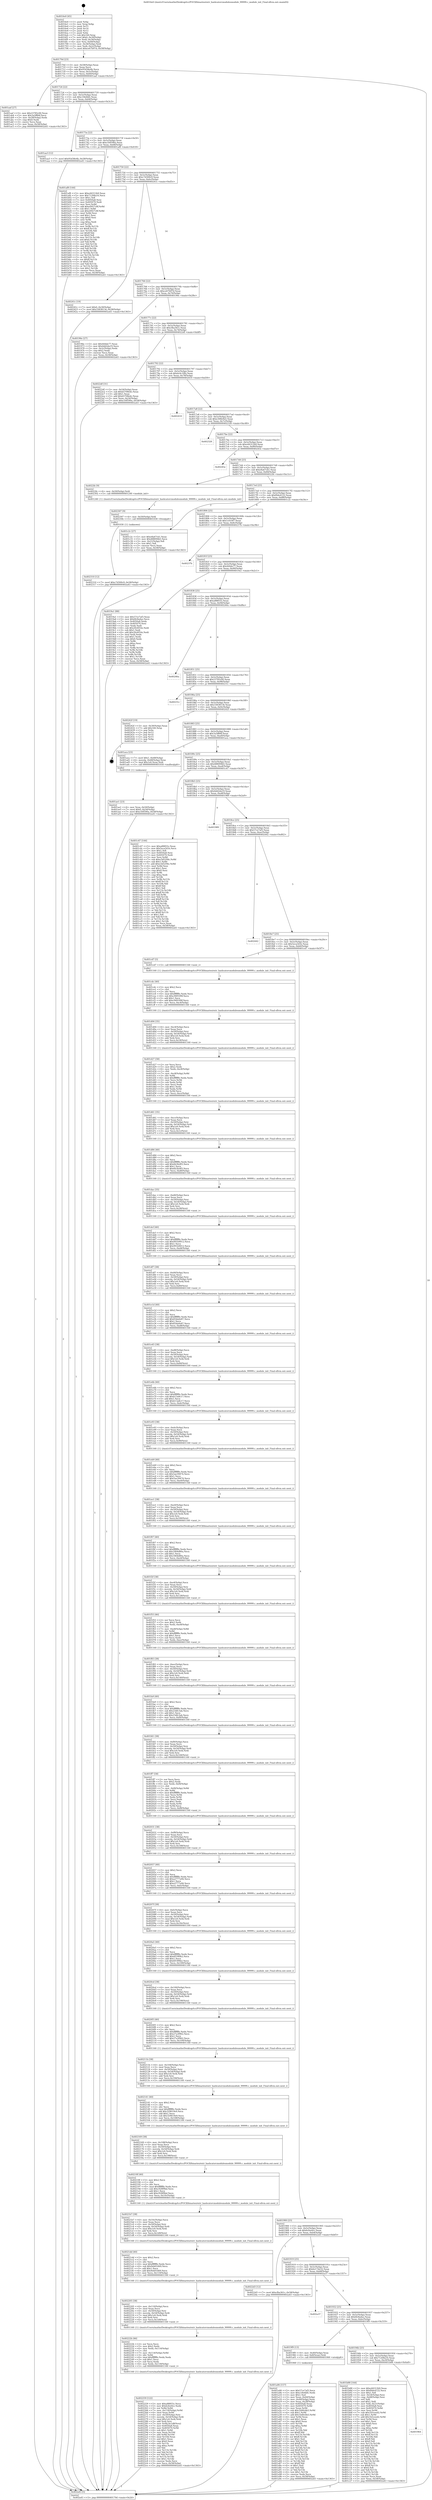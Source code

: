 digraph "0x4016e0" {
  label = "0x4016e0 (/mnt/c/Users/mathe/Desktop/tcc/POCII/binaries/extr_hashcatsrcmodulesmodule_99999.c_module_init_Final-ollvm.out::main(0))"
  labelloc = "t"
  node[shape=record]

  Entry [label="",width=0.3,height=0.3,shape=circle,fillcolor=black,style=filled]
  "0x40170d" [label="{
     0x40170d [23]\l
     | [instrs]\l
     &nbsp;&nbsp;0x40170d \<+3\>: mov -0x58(%rbp),%eax\l
     &nbsp;&nbsp;0x401710 \<+2\>: mov %eax,%ecx\l
     &nbsp;&nbsp;0x401712 \<+6\>: sub $0x95d38e4b,%ecx\l
     &nbsp;&nbsp;0x401718 \<+3\>: mov %eax,-0x5c(%rbp)\l
     &nbsp;&nbsp;0x40171b \<+3\>: mov %ecx,-0x60(%rbp)\l
     &nbsp;&nbsp;0x40171e \<+6\>: je 0000000000401aaf \<main+0x3cf\>\l
  }"]
  "0x401aaf" [label="{
     0x401aaf [27]\l
     | [instrs]\l
     &nbsp;&nbsp;0x401aaf \<+5\>: mov $0x23785c00,%eax\l
     &nbsp;&nbsp;0x401ab4 \<+5\>: mov $0x3a5ff84f,%ecx\l
     &nbsp;&nbsp;0x401ab9 \<+3\>: mov -0x28(%rbp),%edx\l
     &nbsp;&nbsp;0x401abc \<+3\>: cmp $0x0,%edx\l
     &nbsp;&nbsp;0x401abf \<+3\>: cmove %ecx,%eax\l
     &nbsp;&nbsp;0x401ac2 \<+3\>: mov %eax,-0x58(%rbp)\l
     &nbsp;&nbsp;0x401ac5 \<+5\>: jmp 0000000000402a43 \<main+0x1363\>\l
  }"]
  "0x401724" [label="{
     0x401724 [22]\l
     | [instrs]\l
     &nbsp;&nbsp;0x401724 \<+5\>: jmp 0000000000401729 \<main+0x49\>\l
     &nbsp;&nbsp;0x401729 \<+3\>: mov -0x5c(%rbp),%eax\l
     &nbsp;&nbsp;0x40172c \<+5\>: sub $0xc18e6bfc,%eax\l
     &nbsp;&nbsp;0x401731 \<+3\>: mov %eax,-0x64(%rbp)\l
     &nbsp;&nbsp;0x401734 \<+6\>: je 0000000000401aa3 \<main+0x3c3\>\l
  }"]
  Exit [label="",width=0.3,height=0.3,shape=circle,fillcolor=black,style=filled,peripheries=2]
  "0x401aa3" [label="{
     0x401aa3 [12]\l
     | [instrs]\l
     &nbsp;&nbsp;0x401aa3 \<+7\>: movl $0x95d38e4b,-0x58(%rbp)\l
     &nbsp;&nbsp;0x401aaa \<+5\>: jmp 0000000000402a43 \<main+0x1363\>\l
  }"]
  "0x40173a" [label="{
     0x40173a [22]\l
     | [instrs]\l
     &nbsp;&nbsp;0x40173a \<+5\>: jmp 000000000040173f \<main+0x5f\>\l
     &nbsp;&nbsp;0x40173f \<+3\>: mov -0x5c(%rbp),%eax\l
     &nbsp;&nbsp;0x401742 \<+5\>: sub $0xc50f590a,%eax\l
     &nbsp;&nbsp;0x401747 \<+3\>: mov %eax,-0x68(%rbp)\l
     &nbsp;&nbsp;0x40174a \<+6\>: je 0000000000401af8 \<main+0x418\>\l
  }"]
  "0x402310" [label="{
     0x402310 [12]\l
     | [instrs]\l
     &nbsp;&nbsp;0x402310 \<+7\>: movl $0xc7d300c9,-0x58(%rbp)\l
     &nbsp;&nbsp;0x402317 \<+5\>: jmp 0000000000402a43 \<main+0x1363\>\l
  }"]
  "0x401af8" [label="{
     0x401af8 [144]\l
     | [instrs]\l
     &nbsp;&nbsp;0x401af8 \<+5\>: mov $0xe44312b9,%eax\l
     &nbsp;&nbsp;0x401afd \<+5\>: mov $0x71208a16,%ecx\l
     &nbsp;&nbsp;0x401b02 \<+2\>: mov $0x1,%dl\l
     &nbsp;&nbsp;0x401b04 \<+7\>: mov 0x4050a8,%esi\l
     &nbsp;&nbsp;0x401b0b \<+7\>: mov 0x405070,%edi\l
     &nbsp;&nbsp;0x401b12 \<+3\>: mov %esi,%r8d\l
     &nbsp;&nbsp;0x401b15 \<+7\>: add $0xe0927c8f,%r8d\l
     &nbsp;&nbsp;0x401b1c \<+4\>: sub $0x1,%r8d\l
     &nbsp;&nbsp;0x401b20 \<+7\>: sub $0xe0927c8f,%r8d\l
     &nbsp;&nbsp;0x401b27 \<+4\>: imul %r8d,%esi\l
     &nbsp;&nbsp;0x401b2b \<+3\>: and $0x1,%esi\l
     &nbsp;&nbsp;0x401b2e \<+3\>: cmp $0x0,%esi\l
     &nbsp;&nbsp;0x401b31 \<+4\>: sete %r9b\l
     &nbsp;&nbsp;0x401b35 \<+3\>: cmp $0xa,%edi\l
     &nbsp;&nbsp;0x401b38 \<+4\>: setl %r10b\l
     &nbsp;&nbsp;0x401b3c \<+3\>: mov %r9b,%r11b\l
     &nbsp;&nbsp;0x401b3f \<+4\>: xor $0xff,%r11b\l
     &nbsp;&nbsp;0x401b43 \<+3\>: mov %r10b,%bl\l
     &nbsp;&nbsp;0x401b46 \<+3\>: xor $0xff,%bl\l
     &nbsp;&nbsp;0x401b49 \<+3\>: xor $0x0,%dl\l
     &nbsp;&nbsp;0x401b4c \<+3\>: mov %r11b,%r14b\l
     &nbsp;&nbsp;0x401b4f \<+4\>: and $0x0,%r14b\l
     &nbsp;&nbsp;0x401b53 \<+3\>: and %dl,%r9b\l
     &nbsp;&nbsp;0x401b56 \<+3\>: mov %bl,%r15b\l
     &nbsp;&nbsp;0x401b59 \<+4\>: and $0x0,%r15b\l
     &nbsp;&nbsp;0x401b5d \<+3\>: and %dl,%r10b\l
     &nbsp;&nbsp;0x401b60 \<+3\>: or %r9b,%r14b\l
     &nbsp;&nbsp;0x401b63 \<+3\>: or %r10b,%r15b\l
     &nbsp;&nbsp;0x401b66 \<+3\>: xor %r15b,%r14b\l
     &nbsp;&nbsp;0x401b69 \<+3\>: or %bl,%r11b\l
     &nbsp;&nbsp;0x401b6c \<+4\>: xor $0xff,%r11b\l
     &nbsp;&nbsp;0x401b70 \<+3\>: or $0x0,%dl\l
     &nbsp;&nbsp;0x401b73 \<+3\>: and %dl,%r11b\l
     &nbsp;&nbsp;0x401b76 \<+3\>: or %r11b,%r14b\l
     &nbsp;&nbsp;0x401b79 \<+4\>: test $0x1,%r14b\l
     &nbsp;&nbsp;0x401b7d \<+3\>: cmovne %ecx,%eax\l
     &nbsp;&nbsp;0x401b80 \<+3\>: mov %eax,-0x58(%rbp)\l
     &nbsp;&nbsp;0x401b83 \<+5\>: jmp 0000000000402a43 \<main+0x1363\>\l
  }"]
  "0x401750" [label="{
     0x401750 [22]\l
     | [instrs]\l
     &nbsp;&nbsp;0x401750 \<+5\>: jmp 0000000000401755 \<main+0x75\>\l
     &nbsp;&nbsp;0x401755 \<+3\>: mov -0x5c(%rbp),%eax\l
     &nbsp;&nbsp;0x401758 \<+5\>: sub $0xc7d300c9,%eax\l
     &nbsp;&nbsp;0x40175d \<+3\>: mov %eax,-0x6c(%rbp)\l
     &nbsp;&nbsp;0x401760 \<+6\>: je 000000000040241c \<main+0xd3c\>\l
  }"]
  "0x402307" [label="{
     0x402307 [9]\l
     | [instrs]\l
     &nbsp;&nbsp;0x402307 \<+4\>: mov -0x50(%rbp),%rdi\l
     &nbsp;&nbsp;0x40230b \<+5\>: call 0000000000401030 \<free@plt\>\l
     | [calls]\l
     &nbsp;&nbsp;0x401030 \{1\} (unknown)\l
  }"]
  "0x40241c" [label="{
     0x40241c [19]\l
     | [instrs]\l
     &nbsp;&nbsp;0x40241c \<+7\>: movl $0x0,-0x30(%rbp)\l
     &nbsp;&nbsp;0x402423 \<+7\>: movl $0x33838134,-0x58(%rbp)\l
     &nbsp;&nbsp;0x40242a \<+5\>: jmp 0000000000402a43 \<main+0x1363\>\l
  }"]
  "0x401766" [label="{
     0x401766 [22]\l
     | [instrs]\l
     &nbsp;&nbsp;0x401766 \<+5\>: jmp 000000000040176b \<main+0x8b\>\l
     &nbsp;&nbsp;0x40176b \<+3\>: mov -0x5c(%rbp),%eax\l
     &nbsp;&nbsp;0x40176e \<+5\>: sub $0xce67b97d,%eax\l
     &nbsp;&nbsp;0x401773 \<+3\>: mov %eax,-0x70(%rbp)\l
     &nbsp;&nbsp;0x401776 \<+6\>: je 000000000040196e \<main+0x28e\>\l
  }"]
  "0x402259" [label="{
     0x402259 [122]\l
     | [instrs]\l
     &nbsp;&nbsp;0x402259 \<+5\>: mov $0xa88855c,%ecx\l
     &nbsp;&nbsp;0x40225e \<+5\>: mov $0x6cfee0cc,%edx\l
     &nbsp;&nbsp;0x402263 \<+3\>: xor %r8d,%r8d\l
     &nbsp;&nbsp;0x402266 \<+7\>: mov -0x118(%rbp),%r9d\l
     &nbsp;&nbsp;0x40226d \<+4\>: imul %eax,%r9d\l
     &nbsp;&nbsp;0x402271 \<+4\>: mov -0x50(%rbp),%rsi\l
     &nbsp;&nbsp;0x402275 \<+4\>: movslq -0x54(%rbp),%rdi\l
     &nbsp;&nbsp;0x402279 \<+7\>: imul $0x1e0,%rdi,%rdi\l
     &nbsp;&nbsp;0x402280 \<+3\>: add %rdi,%rsi\l
     &nbsp;&nbsp;0x402283 \<+7\>: mov %r9d,0x1d8(%rsi)\l
     &nbsp;&nbsp;0x40228a \<+7\>: mov 0x4050a8,%eax\l
     &nbsp;&nbsp;0x402291 \<+8\>: mov 0x405070,%r9d\l
     &nbsp;&nbsp;0x402299 \<+4\>: sub $0x1,%r8d\l
     &nbsp;&nbsp;0x40229d \<+3\>: mov %eax,%r10d\l
     &nbsp;&nbsp;0x4022a0 \<+3\>: add %r8d,%r10d\l
     &nbsp;&nbsp;0x4022a3 \<+4\>: imul %r10d,%eax\l
     &nbsp;&nbsp;0x4022a7 \<+3\>: and $0x1,%eax\l
     &nbsp;&nbsp;0x4022aa \<+3\>: cmp $0x0,%eax\l
     &nbsp;&nbsp;0x4022ad \<+4\>: sete %r11b\l
     &nbsp;&nbsp;0x4022b1 \<+4\>: cmp $0xa,%r9d\l
     &nbsp;&nbsp;0x4022b5 \<+3\>: setl %bl\l
     &nbsp;&nbsp;0x4022b8 \<+3\>: mov %r11b,%r14b\l
     &nbsp;&nbsp;0x4022bb \<+3\>: and %bl,%r14b\l
     &nbsp;&nbsp;0x4022be \<+3\>: xor %bl,%r11b\l
     &nbsp;&nbsp;0x4022c1 \<+3\>: or %r11b,%r14b\l
     &nbsp;&nbsp;0x4022c4 \<+4\>: test $0x1,%r14b\l
     &nbsp;&nbsp;0x4022c8 \<+3\>: cmovne %edx,%ecx\l
     &nbsp;&nbsp;0x4022cb \<+3\>: mov %ecx,-0x58(%rbp)\l
     &nbsp;&nbsp;0x4022ce \<+5\>: jmp 0000000000402a43 \<main+0x1363\>\l
  }"]
  "0x40196e" [label="{
     0x40196e [27]\l
     | [instrs]\l
     &nbsp;&nbsp;0x40196e \<+5\>: mov $0x444de77,%eax\l
     &nbsp;&nbsp;0x401973 \<+5\>: mov $0x4dd2da19,%ecx\l
     &nbsp;&nbsp;0x401978 \<+3\>: mov -0x2c(%rbp),%edx\l
     &nbsp;&nbsp;0x40197b \<+3\>: cmp $0x2,%edx\l
     &nbsp;&nbsp;0x40197e \<+3\>: cmovne %ecx,%eax\l
     &nbsp;&nbsp;0x401981 \<+3\>: mov %eax,-0x58(%rbp)\l
     &nbsp;&nbsp;0x401984 \<+5\>: jmp 0000000000402a43 \<main+0x1363\>\l
  }"]
  "0x40177c" [label="{
     0x40177c [22]\l
     | [instrs]\l
     &nbsp;&nbsp;0x40177c \<+5\>: jmp 0000000000401781 \<main+0xa1\>\l
     &nbsp;&nbsp;0x401781 \<+3\>: mov -0x5c(%rbp),%eax\l
     &nbsp;&nbsp;0x401784 \<+5\>: sub $0xcfba361c,%eax\l
     &nbsp;&nbsp;0x401789 \<+3\>: mov %eax,-0x74(%rbp)\l
     &nbsp;&nbsp;0x40178c \<+6\>: je 00000000004022df \<main+0xbff\>\l
  }"]
  "0x402a43" [label="{
     0x402a43 [5]\l
     | [instrs]\l
     &nbsp;&nbsp;0x402a43 \<+5\>: jmp 000000000040170d \<main+0x2d\>\l
  }"]
  "0x4016e0" [label="{
     0x4016e0 [45]\l
     | [instrs]\l
     &nbsp;&nbsp;0x4016e0 \<+1\>: push %rbp\l
     &nbsp;&nbsp;0x4016e1 \<+3\>: mov %rsp,%rbp\l
     &nbsp;&nbsp;0x4016e4 \<+2\>: push %r15\l
     &nbsp;&nbsp;0x4016e6 \<+2\>: push %r14\l
     &nbsp;&nbsp;0x4016e8 \<+2\>: push %r12\l
     &nbsp;&nbsp;0x4016ea \<+1\>: push %rbx\l
     &nbsp;&nbsp;0x4016eb \<+7\>: sub $0x160,%rsp\l
     &nbsp;&nbsp;0x4016f2 \<+7\>: movl $0x0,-0x30(%rbp)\l
     &nbsp;&nbsp;0x4016f9 \<+3\>: mov %edi,-0x34(%rbp)\l
     &nbsp;&nbsp;0x4016fc \<+4\>: mov %rsi,-0x40(%rbp)\l
     &nbsp;&nbsp;0x401700 \<+3\>: mov -0x34(%rbp),%edi\l
     &nbsp;&nbsp;0x401703 \<+3\>: mov %edi,-0x2c(%rbp)\l
     &nbsp;&nbsp;0x401706 \<+7\>: movl $0xce67b97d,-0x58(%rbp)\l
  }"]
  "0x40222b" [label="{
     0x40222b [46]\l
     | [instrs]\l
     &nbsp;&nbsp;0x40222b \<+2\>: xor %ecx,%ecx\l
     &nbsp;&nbsp;0x40222d \<+5\>: mov $0x2,%edx\l
     &nbsp;&nbsp;0x402232 \<+6\>: mov %edx,-0x114(%rbp)\l
     &nbsp;&nbsp;0x402238 \<+1\>: cltd\l
     &nbsp;&nbsp;0x402239 \<+7\>: mov -0x114(%rbp),%r8d\l
     &nbsp;&nbsp;0x402240 \<+3\>: idiv %r8d\l
     &nbsp;&nbsp;0x402243 \<+6\>: imul $0xfffffffe,%edx,%edx\l
     &nbsp;&nbsp;0x402249 \<+3\>: sub $0x1,%ecx\l
     &nbsp;&nbsp;0x40224c \<+2\>: sub %ecx,%edx\l
     &nbsp;&nbsp;0x40224e \<+6\>: mov %edx,-0x118(%rbp)\l
     &nbsp;&nbsp;0x402254 \<+5\>: call 0000000000401160 \<next_i\>\l
     | [calls]\l
     &nbsp;&nbsp;0x401160 \{1\} (/mnt/c/Users/mathe/Desktop/tcc/POCII/binaries/extr_hashcatsrcmodulesmodule_99999.c_module_init_Final-ollvm.out::next_i)\l
  }"]
  "0x4022df" [label="{
     0x4022df [31]\l
     | [instrs]\l
     &nbsp;&nbsp;0x4022df \<+3\>: mov -0x54(%rbp),%eax\l
     &nbsp;&nbsp;0x4022e2 \<+5\>: sub $0xb5708edc,%eax\l
     &nbsp;&nbsp;0x4022e7 \<+3\>: add $0x1,%eax\l
     &nbsp;&nbsp;0x4022ea \<+5\>: add $0xb5708edc,%eax\l
     &nbsp;&nbsp;0x4022ef \<+3\>: mov %eax,-0x54(%rbp)\l
     &nbsp;&nbsp;0x4022f2 \<+7\>: movl $0xc50f590a,-0x58(%rbp)\l
     &nbsp;&nbsp;0x4022f9 \<+5\>: jmp 0000000000402a43 \<main+0x1363\>\l
  }"]
  "0x401792" [label="{
     0x401792 [22]\l
     | [instrs]\l
     &nbsp;&nbsp;0x401792 \<+5\>: jmp 0000000000401797 \<main+0xb7\>\l
     &nbsp;&nbsp;0x401797 \<+3\>: mov -0x5c(%rbp),%eax\l
     &nbsp;&nbsp;0x40179a \<+5\>: sub $0xdc4c18fa,%eax\l
     &nbsp;&nbsp;0x40179f \<+3\>: mov %eax,-0x78(%rbp)\l
     &nbsp;&nbsp;0x4017a2 \<+6\>: je 0000000000402410 \<main+0xd30\>\l
  }"]
  "0x402205" [label="{
     0x402205 [38]\l
     | [instrs]\l
     &nbsp;&nbsp;0x402205 \<+6\>: mov -0x110(%rbp),%ecx\l
     &nbsp;&nbsp;0x40220b \<+3\>: imul %eax,%ecx\l
     &nbsp;&nbsp;0x40220e \<+4\>: mov -0x50(%rbp),%rsi\l
     &nbsp;&nbsp;0x402212 \<+4\>: movslq -0x54(%rbp),%rdi\l
     &nbsp;&nbsp;0x402216 \<+7\>: imul $0x1e0,%rdi,%rdi\l
     &nbsp;&nbsp;0x40221d \<+3\>: add %rdi,%rsi\l
     &nbsp;&nbsp;0x402220 \<+6\>: mov %ecx,0x1d4(%rsi)\l
     &nbsp;&nbsp;0x402226 \<+5\>: call 0000000000401160 \<next_i\>\l
     | [calls]\l
     &nbsp;&nbsp;0x401160 \{1\} (/mnt/c/Users/mathe/Desktop/tcc/POCII/binaries/extr_hashcatsrcmodulesmodule_99999.c_module_init_Final-ollvm.out::next_i)\l
  }"]
  "0x402410" [label="{
     0x402410\l
  }", style=dashed]
  "0x4017a8" [label="{
     0x4017a8 [22]\l
     | [instrs]\l
     &nbsp;&nbsp;0x4017a8 \<+5\>: jmp 00000000004017ad \<main+0xcd\>\l
     &nbsp;&nbsp;0x4017ad \<+3\>: mov -0x5c(%rbp),%eax\l
     &nbsp;&nbsp;0x4017b0 \<+5\>: sub $0xe308e9a5,%eax\l
     &nbsp;&nbsp;0x4017b5 \<+3\>: mov %eax,-0x7c(%rbp)\l
     &nbsp;&nbsp;0x4017b8 \<+6\>: je 0000000000402328 \<main+0xc48\>\l
  }"]
  "0x4021dd" [label="{
     0x4021dd [40]\l
     | [instrs]\l
     &nbsp;&nbsp;0x4021dd \<+5\>: mov $0x2,%ecx\l
     &nbsp;&nbsp;0x4021e2 \<+1\>: cltd\l
     &nbsp;&nbsp;0x4021e3 \<+2\>: idiv %ecx\l
     &nbsp;&nbsp;0x4021e5 \<+6\>: imul $0xfffffffe,%edx,%ecx\l
     &nbsp;&nbsp;0x4021eb \<+6\>: sub $0x9eb01669,%ecx\l
     &nbsp;&nbsp;0x4021f1 \<+3\>: add $0x1,%ecx\l
     &nbsp;&nbsp;0x4021f4 \<+6\>: add $0x9eb01669,%ecx\l
     &nbsp;&nbsp;0x4021fa \<+6\>: mov %ecx,-0x110(%rbp)\l
     &nbsp;&nbsp;0x402200 \<+5\>: call 0000000000401160 \<next_i\>\l
     | [calls]\l
     &nbsp;&nbsp;0x401160 \{1\} (/mnt/c/Users/mathe/Desktop/tcc/POCII/binaries/extr_hashcatsrcmodulesmodule_99999.c_module_init_Final-ollvm.out::next_i)\l
  }"]
  "0x402328" [label="{
     0x402328\l
  }", style=dashed]
  "0x4017be" [label="{
     0x4017be [22]\l
     | [instrs]\l
     &nbsp;&nbsp;0x4017be \<+5\>: jmp 00000000004017c3 \<main+0xe3\>\l
     &nbsp;&nbsp;0x4017c3 \<+3\>: mov -0x5c(%rbp),%eax\l
     &nbsp;&nbsp;0x4017c6 \<+5\>: sub $0xe44312b9,%eax\l
     &nbsp;&nbsp;0x4017cb \<+3\>: mov %eax,-0x80(%rbp)\l
     &nbsp;&nbsp;0x4017ce \<+6\>: je 000000000040245e \<main+0xd7e\>\l
  }"]
  "0x4021b7" [label="{
     0x4021b7 [38]\l
     | [instrs]\l
     &nbsp;&nbsp;0x4021b7 \<+6\>: mov -0x10c(%rbp),%ecx\l
     &nbsp;&nbsp;0x4021bd \<+3\>: imul %eax,%ecx\l
     &nbsp;&nbsp;0x4021c0 \<+4\>: mov -0x50(%rbp),%rsi\l
     &nbsp;&nbsp;0x4021c4 \<+4\>: movslq -0x54(%rbp),%rdi\l
     &nbsp;&nbsp;0x4021c8 \<+7\>: imul $0x1e0,%rdi,%rdi\l
     &nbsp;&nbsp;0x4021cf \<+3\>: add %rdi,%rsi\l
     &nbsp;&nbsp;0x4021d2 \<+6\>: mov %ecx,0x1d0(%rsi)\l
     &nbsp;&nbsp;0x4021d8 \<+5\>: call 0000000000401160 \<next_i\>\l
     | [calls]\l
     &nbsp;&nbsp;0x401160 \{1\} (/mnt/c/Users/mathe/Desktop/tcc/POCII/binaries/extr_hashcatsrcmodulesmodule_99999.c_module_init_Final-ollvm.out::next_i)\l
  }"]
  "0x40245e" [label="{
     0x40245e\l
  }", style=dashed]
  "0x4017d4" [label="{
     0x4017d4 [25]\l
     | [instrs]\l
     &nbsp;&nbsp;0x4017d4 \<+5\>: jmp 00000000004017d9 \<main+0xf9\>\l
     &nbsp;&nbsp;0x4017d9 \<+3\>: mov -0x5c(%rbp),%eax\l
     &nbsp;&nbsp;0x4017dc \<+5\>: sub $0xe8a67cb1,%eax\l
     &nbsp;&nbsp;0x4017e1 \<+6\>: mov %eax,-0x84(%rbp)\l
     &nbsp;&nbsp;0x4017e7 \<+6\>: je 00000000004022fe \<main+0xc1e\>\l
  }"]
  "0x40218f" [label="{
     0x40218f [40]\l
     | [instrs]\l
     &nbsp;&nbsp;0x40218f \<+5\>: mov $0x2,%ecx\l
     &nbsp;&nbsp;0x402194 \<+1\>: cltd\l
     &nbsp;&nbsp;0x402195 \<+2\>: idiv %ecx\l
     &nbsp;&nbsp;0x402197 \<+6\>: imul $0xfffffffe,%edx,%ecx\l
     &nbsp;&nbsp;0x40219d \<+6\>: sub $0xc928f9bd,%ecx\l
     &nbsp;&nbsp;0x4021a3 \<+3\>: add $0x1,%ecx\l
     &nbsp;&nbsp;0x4021a6 \<+6\>: add $0xc928f9bd,%ecx\l
     &nbsp;&nbsp;0x4021ac \<+6\>: mov %ecx,-0x10c(%rbp)\l
     &nbsp;&nbsp;0x4021b2 \<+5\>: call 0000000000401160 \<next_i\>\l
     | [calls]\l
     &nbsp;&nbsp;0x401160 \{1\} (/mnt/c/Users/mathe/Desktop/tcc/POCII/binaries/extr_hashcatsrcmodulesmodule_99999.c_module_init_Final-ollvm.out::next_i)\l
  }"]
  "0x4022fe" [label="{
     0x4022fe [9]\l
     | [instrs]\l
     &nbsp;&nbsp;0x4022fe \<+4\>: mov -0x50(%rbp),%rdi\l
     &nbsp;&nbsp;0x402302 \<+5\>: call 0000000000401240 \<module_init\>\l
     | [calls]\l
     &nbsp;&nbsp;0x401240 \{1\} (/mnt/c/Users/mathe/Desktop/tcc/POCII/binaries/extr_hashcatsrcmodulesmodule_99999.c_module_init_Final-ollvm.out::module_init)\l
  }"]
  "0x4017ed" [label="{
     0x4017ed [25]\l
     | [instrs]\l
     &nbsp;&nbsp;0x4017ed \<+5\>: jmp 00000000004017f2 \<main+0x112\>\l
     &nbsp;&nbsp;0x4017f2 \<+3\>: mov -0x5c(%rbp),%eax\l
     &nbsp;&nbsp;0x4017f5 \<+5\>: sub $0xf0de4122,%eax\l
     &nbsp;&nbsp;0x4017fa \<+6\>: mov %eax,-0x88(%rbp)\l
     &nbsp;&nbsp;0x401800 \<+6\>: je 0000000000401c2c \<main+0x54c\>\l
  }"]
  "0x402169" [label="{
     0x402169 [38]\l
     | [instrs]\l
     &nbsp;&nbsp;0x402169 \<+6\>: mov -0x108(%rbp),%ecx\l
     &nbsp;&nbsp;0x40216f \<+3\>: imul %eax,%ecx\l
     &nbsp;&nbsp;0x402172 \<+4\>: mov -0x50(%rbp),%rsi\l
     &nbsp;&nbsp;0x402176 \<+4\>: movslq -0x54(%rbp),%rdi\l
     &nbsp;&nbsp;0x40217a \<+7\>: imul $0x1e0,%rdi,%rdi\l
     &nbsp;&nbsp;0x402181 \<+3\>: add %rdi,%rsi\l
     &nbsp;&nbsp;0x402184 \<+6\>: mov %ecx,0x198(%rsi)\l
     &nbsp;&nbsp;0x40218a \<+5\>: call 0000000000401160 \<next_i\>\l
     | [calls]\l
     &nbsp;&nbsp;0x401160 \{1\} (/mnt/c/Users/mathe/Desktop/tcc/POCII/binaries/extr_hashcatsrcmodulesmodule_99999.c_module_init_Final-ollvm.out::next_i)\l
  }"]
  "0x401c2c" [label="{
     0x401c2c [27]\l
     | [instrs]\l
     &nbsp;&nbsp;0x401c2c \<+5\>: mov $0xe8a67cb1,%eax\l
     &nbsp;&nbsp;0x401c31 \<+5\>: mov $0x488094b5,%ecx\l
     &nbsp;&nbsp;0x401c36 \<+3\>: mov -0x21(%rbp),%dl\l
     &nbsp;&nbsp;0x401c39 \<+3\>: test $0x1,%dl\l
     &nbsp;&nbsp;0x401c3c \<+3\>: cmovne %ecx,%eax\l
     &nbsp;&nbsp;0x401c3f \<+3\>: mov %eax,-0x58(%rbp)\l
     &nbsp;&nbsp;0x401c42 \<+5\>: jmp 0000000000402a43 \<main+0x1363\>\l
  }"]
  "0x401806" [label="{
     0x401806 [25]\l
     | [instrs]\l
     &nbsp;&nbsp;0x401806 \<+5\>: jmp 000000000040180b \<main+0x12b\>\l
     &nbsp;&nbsp;0x40180b \<+3\>: mov -0x5c(%rbp),%eax\l
     &nbsp;&nbsp;0x40180e \<+5\>: sub $0x1c010f7,%eax\l
     &nbsp;&nbsp;0x401813 \<+6\>: mov %eax,-0x8c(%rbp)\l
     &nbsp;&nbsp;0x401819 \<+6\>: je 000000000040237b \<main+0xc9b\>\l
  }"]
  "0x402141" [label="{
     0x402141 [40]\l
     | [instrs]\l
     &nbsp;&nbsp;0x402141 \<+5\>: mov $0x2,%ecx\l
     &nbsp;&nbsp;0x402146 \<+1\>: cltd\l
     &nbsp;&nbsp;0x402147 \<+2\>: idiv %ecx\l
     &nbsp;&nbsp;0x402149 \<+6\>: imul $0xfffffffe,%edx,%ecx\l
     &nbsp;&nbsp;0x40214f \<+6\>: add $0x329619e9,%ecx\l
     &nbsp;&nbsp;0x402155 \<+3\>: add $0x1,%ecx\l
     &nbsp;&nbsp;0x402158 \<+6\>: sub $0x329619e9,%ecx\l
     &nbsp;&nbsp;0x40215e \<+6\>: mov %ecx,-0x108(%rbp)\l
     &nbsp;&nbsp;0x402164 \<+5\>: call 0000000000401160 \<next_i\>\l
     | [calls]\l
     &nbsp;&nbsp;0x401160 \{1\} (/mnt/c/Users/mathe/Desktop/tcc/POCII/binaries/extr_hashcatsrcmodulesmodule_99999.c_module_init_Final-ollvm.out::next_i)\l
  }"]
  "0x40237b" [label="{
     0x40237b\l
  }", style=dashed]
  "0x40181f" [label="{
     0x40181f [25]\l
     | [instrs]\l
     &nbsp;&nbsp;0x40181f \<+5\>: jmp 0000000000401824 \<main+0x144\>\l
     &nbsp;&nbsp;0x401824 \<+3\>: mov -0x5c(%rbp),%eax\l
     &nbsp;&nbsp;0x401827 \<+5\>: sub $0x444de77,%eax\l
     &nbsp;&nbsp;0x40182c \<+6\>: mov %eax,-0x90(%rbp)\l
     &nbsp;&nbsp;0x401832 \<+6\>: je 00000000004019a1 \<main+0x2c1\>\l
  }"]
  "0x40211b" [label="{
     0x40211b [38]\l
     | [instrs]\l
     &nbsp;&nbsp;0x40211b \<+6\>: mov -0x104(%rbp),%ecx\l
     &nbsp;&nbsp;0x402121 \<+3\>: imul %eax,%ecx\l
     &nbsp;&nbsp;0x402124 \<+4\>: mov -0x50(%rbp),%rsi\l
     &nbsp;&nbsp;0x402128 \<+4\>: movslq -0x54(%rbp),%rdi\l
     &nbsp;&nbsp;0x40212c \<+7\>: imul $0x1e0,%rdi,%rdi\l
     &nbsp;&nbsp;0x402133 \<+3\>: add %rdi,%rsi\l
     &nbsp;&nbsp;0x402136 \<+6\>: mov %ecx,0x194(%rsi)\l
     &nbsp;&nbsp;0x40213c \<+5\>: call 0000000000401160 \<next_i\>\l
     | [calls]\l
     &nbsp;&nbsp;0x401160 \{1\} (/mnt/c/Users/mathe/Desktop/tcc/POCII/binaries/extr_hashcatsrcmodulesmodule_99999.c_module_init_Final-ollvm.out::next_i)\l
  }"]
  "0x4019a1" [label="{
     0x4019a1 [88]\l
     | [instrs]\l
     &nbsp;&nbsp;0x4019a1 \<+5\>: mov $0x57ce7af3,%eax\l
     &nbsp;&nbsp;0x4019a6 \<+5\>: mov $0x6fc8a4ac,%ecx\l
     &nbsp;&nbsp;0x4019ab \<+7\>: mov 0x4050a8,%edx\l
     &nbsp;&nbsp;0x4019b2 \<+7\>: mov 0x405070,%esi\l
     &nbsp;&nbsp;0x4019b9 \<+2\>: mov %edx,%edi\l
     &nbsp;&nbsp;0x4019bb \<+6\>: sub $0x20c6f16e,%edi\l
     &nbsp;&nbsp;0x4019c1 \<+3\>: sub $0x1,%edi\l
     &nbsp;&nbsp;0x4019c4 \<+6\>: add $0x20c6f16e,%edi\l
     &nbsp;&nbsp;0x4019ca \<+3\>: imul %edi,%edx\l
     &nbsp;&nbsp;0x4019cd \<+3\>: and $0x1,%edx\l
     &nbsp;&nbsp;0x4019d0 \<+3\>: cmp $0x0,%edx\l
     &nbsp;&nbsp;0x4019d3 \<+4\>: sete %r8b\l
     &nbsp;&nbsp;0x4019d7 \<+3\>: cmp $0xa,%esi\l
     &nbsp;&nbsp;0x4019da \<+4\>: setl %r9b\l
     &nbsp;&nbsp;0x4019de \<+3\>: mov %r8b,%r10b\l
     &nbsp;&nbsp;0x4019e1 \<+3\>: and %r9b,%r10b\l
     &nbsp;&nbsp;0x4019e4 \<+3\>: xor %r9b,%r8b\l
     &nbsp;&nbsp;0x4019e7 \<+3\>: or %r8b,%r10b\l
     &nbsp;&nbsp;0x4019ea \<+4\>: test $0x1,%r10b\l
     &nbsp;&nbsp;0x4019ee \<+3\>: cmovne %ecx,%eax\l
     &nbsp;&nbsp;0x4019f1 \<+3\>: mov %eax,-0x58(%rbp)\l
     &nbsp;&nbsp;0x4019f4 \<+5\>: jmp 0000000000402a43 \<main+0x1363\>\l
  }"]
  "0x401838" [label="{
     0x401838 [25]\l
     | [instrs]\l
     &nbsp;&nbsp;0x401838 \<+5\>: jmp 000000000040183d \<main+0x15d\>\l
     &nbsp;&nbsp;0x40183d \<+3\>: mov -0x5c(%rbp),%eax\l
     &nbsp;&nbsp;0x401840 \<+5\>: sub $0xa88855c,%eax\l
     &nbsp;&nbsp;0x401845 \<+6\>: mov %eax,-0x94(%rbp)\l
     &nbsp;&nbsp;0x40184b \<+6\>: je 000000000040246a \<main+0xd8a\>\l
  }"]
  "0x4020f3" [label="{
     0x4020f3 [40]\l
     | [instrs]\l
     &nbsp;&nbsp;0x4020f3 \<+5\>: mov $0x2,%ecx\l
     &nbsp;&nbsp;0x4020f8 \<+1\>: cltd\l
     &nbsp;&nbsp;0x4020f9 \<+2\>: idiv %ecx\l
     &nbsp;&nbsp;0x4020fb \<+6\>: imul $0xfffffffe,%edx,%ecx\l
     &nbsp;&nbsp;0x402101 \<+6\>: sub $0x27a3f962,%ecx\l
     &nbsp;&nbsp;0x402107 \<+3\>: add $0x1,%ecx\l
     &nbsp;&nbsp;0x40210a \<+6\>: add $0x27a3f962,%ecx\l
     &nbsp;&nbsp;0x402110 \<+6\>: mov %ecx,-0x104(%rbp)\l
     &nbsp;&nbsp;0x402116 \<+5\>: call 0000000000401160 \<next_i\>\l
     | [calls]\l
     &nbsp;&nbsp;0x401160 \{1\} (/mnt/c/Users/mathe/Desktop/tcc/POCII/binaries/extr_hashcatsrcmodulesmodule_99999.c_module_init_Final-ollvm.out::next_i)\l
  }"]
  "0x40246a" [label="{
     0x40246a\l
  }", style=dashed]
  "0x401851" [label="{
     0x401851 [25]\l
     | [instrs]\l
     &nbsp;&nbsp;0x401851 \<+5\>: jmp 0000000000401856 \<main+0x176\>\l
     &nbsp;&nbsp;0x401856 \<+3\>: mov -0x5c(%rbp),%eax\l
     &nbsp;&nbsp;0x401859 \<+5\>: sub $0x23785c00,%eax\l
     &nbsp;&nbsp;0x40185e \<+6\>: mov %eax,-0x98(%rbp)\l
     &nbsp;&nbsp;0x401864 \<+6\>: je 000000000040231c \<main+0xc3c\>\l
  }"]
  "0x4020cd" [label="{
     0x4020cd [38]\l
     | [instrs]\l
     &nbsp;&nbsp;0x4020cd \<+6\>: mov -0x100(%rbp),%ecx\l
     &nbsp;&nbsp;0x4020d3 \<+3\>: imul %eax,%ecx\l
     &nbsp;&nbsp;0x4020d6 \<+4\>: mov -0x50(%rbp),%rsi\l
     &nbsp;&nbsp;0x4020da \<+4\>: movslq -0x54(%rbp),%rdi\l
     &nbsp;&nbsp;0x4020de \<+7\>: imul $0x1e0,%rdi,%rdi\l
     &nbsp;&nbsp;0x4020e5 \<+3\>: add %rdi,%rsi\l
     &nbsp;&nbsp;0x4020e8 \<+6\>: mov %ecx,0x190(%rsi)\l
     &nbsp;&nbsp;0x4020ee \<+5\>: call 0000000000401160 \<next_i\>\l
     | [calls]\l
     &nbsp;&nbsp;0x401160 \{1\} (/mnt/c/Users/mathe/Desktop/tcc/POCII/binaries/extr_hashcatsrcmodulesmodule_99999.c_module_init_Final-ollvm.out::next_i)\l
  }"]
  "0x40231c" [label="{
     0x40231c\l
  }", style=dashed]
  "0x40186a" [label="{
     0x40186a [25]\l
     | [instrs]\l
     &nbsp;&nbsp;0x40186a \<+5\>: jmp 000000000040186f \<main+0x18f\>\l
     &nbsp;&nbsp;0x40186f \<+3\>: mov -0x5c(%rbp),%eax\l
     &nbsp;&nbsp;0x401872 \<+5\>: sub $0x33838134,%eax\l
     &nbsp;&nbsp;0x401877 \<+6\>: mov %eax,-0x9c(%rbp)\l
     &nbsp;&nbsp;0x40187d \<+6\>: je 000000000040242f \<main+0xd4f\>\l
  }"]
  "0x4020a5" [label="{
     0x4020a5 [40]\l
     | [instrs]\l
     &nbsp;&nbsp;0x4020a5 \<+5\>: mov $0x2,%ecx\l
     &nbsp;&nbsp;0x4020aa \<+1\>: cltd\l
     &nbsp;&nbsp;0x4020ab \<+2\>: idiv %ecx\l
     &nbsp;&nbsp;0x4020ad \<+6\>: imul $0xfffffffe,%edx,%ecx\l
     &nbsp;&nbsp;0x4020b3 \<+6\>: add $0x6f19f9b2,%ecx\l
     &nbsp;&nbsp;0x4020b9 \<+3\>: add $0x1,%ecx\l
     &nbsp;&nbsp;0x4020bc \<+6\>: sub $0x6f19f9b2,%ecx\l
     &nbsp;&nbsp;0x4020c2 \<+6\>: mov %ecx,-0x100(%rbp)\l
     &nbsp;&nbsp;0x4020c8 \<+5\>: call 0000000000401160 \<next_i\>\l
     | [calls]\l
     &nbsp;&nbsp;0x401160 \{1\} (/mnt/c/Users/mathe/Desktop/tcc/POCII/binaries/extr_hashcatsrcmodulesmodule_99999.c_module_init_Final-ollvm.out::next_i)\l
  }"]
  "0x40242f" [label="{
     0x40242f [19]\l
     | [instrs]\l
     &nbsp;&nbsp;0x40242f \<+3\>: mov -0x30(%rbp),%eax\l
     &nbsp;&nbsp;0x402432 \<+7\>: add $0x160,%rsp\l
     &nbsp;&nbsp;0x402439 \<+1\>: pop %rbx\l
     &nbsp;&nbsp;0x40243a \<+2\>: pop %r12\l
     &nbsp;&nbsp;0x40243c \<+2\>: pop %r14\l
     &nbsp;&nbsp;0x40243e \<+2\>: pop %r15\l
     &nbsp;&nbsp;0x402440 \<+1\>: pop %rbp\l
     &nbsp;&nbsp;0x402441 \<+1\>: ret\l
  }"]
  "0x401883" [label="{
     0x401883 [25]\l
     | [instrs]\l
     &nbsp;&nbsp;0x401883 \<+5\>: jmp 0000000000401888 \<main+0x1a8\>\l
     &nbsp;&nbsp;0x401888 \<+3\>: mov -0x5c(%rbp),%eax\l
     &nbsp;&nbsp;0x40188b \<+5\>: sub $0x3a5ff84f,%eax\l
     &nbsp;&nbsp;0x401890 \<+6\>: mov %eax,-0xa0(%rbp)\l
     &nbsp;&nbsp;0x401896 \<+6\>: je 0000000000401aca \<main+0x3ea\>\l
  }"]
  "0x40207f" [label="{
     0x40207f [38]\l
     | [instrs]\l
     &nbsp;&nbsp;0x40207f \<+6\>: mov -0xfc(%rbp),%ecx\l
     &nbsp;&nbsp;0x402085 \<+3\>: imul %eax,%ecx\l
     &nbsp;&nbsp;0x402088 \<+4\>: mov -0x50(%rbp),%rsi\l
     &nbsp;&nbsp;0x40208c \<+4\>: movslq -0x54(%rbp),%rdi\l
     &nbsp;&nbsp;0x402090 \<+7\>: imul $0x1e0,%rdi,%rdi\l
     &nbsp;&nbsp;0x402097 \<+3\>: add %rdi,%rsi\l
     &nbsp;&nbsp;0x40209a \<+6\>: mov %ecx,0x18c(%rsi)\l
     &nbsp;&nbsp;0x4020a0 \<+5\>: call 0000000000401160 \<next_i\>\l
     | [calls]\l
     &nbsp;&nbsp;0x401160 \{1\} (/mnt/c/Users/mathe/Desktop/tcc/POCII/binaries/extr_hashcatsrcmodulesmodule_99999.c_module_init_Final-ollvm.out::next_i)\l
  }"]
  "0x401aca" [label="{
     0x401aca [23]\l
     | [instrs]\l
     &nbsp;&nbsp;0x401aca \<+7\>: movl $0x1,-0x48(%rbp)\l
     &nbsp;&nbsp;0x401ad1 \<+4\>: movslq -0x48(%rbp),%rax\l
     &nbsp;&nbsp;0x401ad5 \<+7\>: imul $0x1e0,%rax,%rdi\l
     &nbsp;&nbsp;0x401adc \<+5\>: call 0000000000401050 \<malloc@plt\>\l
     | [calls]\l
     &nbsp;&nbsp;0x401050 \{1\} (unknown)\l
  }"]
  "0x40189c" [label="{
     0x40189c [25]\l
     | [instrs]\l
     &nbsp;&nbsp;0x40189c \<+5\>: jmp 00000000004018a1 \<main+0x1c1\>\l
     &nbsp;&nbsp;0x4018a1 \<+3\>: mov -0x5c(%rbp),%eax\l
     &nbsp;&nbsp;0x4018a4 \<+5\>: sub $0x488094b5,%eax\l
     &nbsp;&nbsp;0x4018a9 \<+6\>: mov %eax,-0xa4(%rbp)\l
     &nbsp;&nbsp;0x4018af \<+6\>: je 0000000000401c47 \<main+0x567\>\l
  }"]
  "0x402057" [label="{
     0x402057 [40]\l
     | [instrs]\l
     &nbsp;&nbsp;0x402057 \<+5\>: mov $0x2,%ecx\l
     &nbsp;&nbsp;0x40205c \<+1\>: cltd\l
     &nbsp;&nbsp;0x40205d \<+2\>: idiv %ecx\l
     &nbsp;&nbsp;0x40205f \<+6\>: imul $0xfffffffe,%edx,%ecx\l
     &nbsp;&nbsp;0x402065 \<+6\>: sub $0xa2777a94,%ecx\l
     &nbsp;&nbsp;0x40206b \<+3\>: add $0x1,%ecx\l
     &nbsp;&nbsp;0x40206e \<+6\>: add $0xa2777a94,%ecx\l
     &nbsp;&nbsp;0x402074 \<+6\>: mov %ecx,-0xfc(%rbp)\l
     &nbsp;&nbsp;0x40207a \<+5\>: call 0000000000401160 \<next_i\>\l
     | [calls]\l
     &nbsp;&nbsp;0x401160 \{1\} (/mnt/c/Users/mathe/Desktop/tcc/POCII/binaries/extr_hashcatsrcmodulesmodule_99999.c_module_init_Final-ollvm.out::next_i)\l
  }"]
  "0x401c47" [label="{
     0x401c47 [144]\l
     | [instrs]\l
     &nbsp;&nbsp;0x401c47 \<+5\>: mov $0xa88855c,%eax\l
     &nbsp;&nbsp;0x401c4c \<+5\>: mov $0x5eca543e,%ecx\l
     &nbsp;&nbsp;0x401c51 \<+2\>: mov $0x1,%dl\l
     &nbsp;&nbsp;0x401c53 \<+7\>: mov 0x4050a8,%esi\l
     &nbsp;&nbsp;0x401c5a \<+7\>: mov 0x405070,%edi\l
     &nbsp;&nbsp;0x401c61 \<+3\>: mov %esi,%r8d\l
     &nbsp;&nbsp;0x401c64 \<+7\>: sub $0xe3d5294c,%r8d\l
     &nbsp;&nbsp;0x401c6b \<+4\>: sub $0x1,%r8d\l
     &nbsp;&nbsp;0x401c6f \<+7\>: add $0xe3d5294c,%r8d\l
     &nbsp;&nbsp;0x401c76 \<+4\>: imul %r8d,%esi\l
     &nbsp;&nbsp;0x401c7a \<+3\>: and $0x1,%esi\l
     &nbsp;&nbsp;0x401c7d \<+3\>: cmp $0x0,%esi\l
     &nbsp;&nbsp;0x401c80 \<+4\>: sete %r9b\l
     &nbsp;&nbsp;0x401c84 \<+3\>: cmp $0xa,%edi\l
     &nbsp;&nbsp;0x401c87 \<+4\>: setl %r10b\l
     &nbsp;&nbsp;0x401c8b \<+3\>: mov %r9b,%r11b\l
     &nbsp;&nbsp;0x401c8e \<+4\>: xor $0xff,%r11b\l
     &nbsp;&nbsp;0x401c92 \<+3\>: mov %r10b,%bl\l
     &nbsp;&nbsp;0x401c95 \<+3\>: xor $0xff,%bl\l
     &nbsp;&nbsp;0x401c98 \<+3\>: xor $0x1,%dl\l
     &nbsp;&nbsp;0x401c9b \<+3\>: mov %r11b,%r14b\l
     &nbsp;&nbsp;0x401c9e \<+4\>: and $0xff,%r14b\l
     &nbsp;&nbsp;0x401ca2 \<+3\>: and %dl,%r9b\l
     &nbsp;&nbsp;0x401ca5 \<+3\>: mov %bl,%r15b\l
     &nbsp;&nbsp;0x401ca8 \<+4\>: and $0xff,%r15b\l
     &nbsp;&nbsp;0x401cac \<+3\>: and %dl,%r10b\l
     &nbsp;&nbsp;0x401caf \<+3\>: or %r9b,%r14b\l
     &nbsp;&nbsp;0x401cb2 \<+3\>: or %r10b,%r15b\l
     &nbsp;&nbsp;0x401cb5 \<+3\>: xor %r15b,%r14b\l
     &nbsp;&nbsp;0x401cb8 \<+3\>: or %bl,%r11b\l
     &nbsp;&nbsp;0x401cbb \<+4\>: xor $0xff,%r11b\l
     &nbsp;&nbsp;0x401cbf \<+3\>: or $0x1,%dl\l
     &nbsp;&nbsp;0x401cc2 \<+3\>: and %dl,%r11b\l
     &nbsp;&nbsp;0x401cc5 \<+3\>: or %r11b,%r14b\l
     &nbsp;&nbsp;0x401cc8 \<+4\>: test $0x1,%r14b\l
     &nbsp;&nbsp;0x401ccc \<+3\>: cmovne %ecx,%eax\l
     &nbsp;&nbsp;0x401ccf \<+3\>: mov %eax,-0x58(%rbp)\l
     &nbsp;&nbsp;0x401cd2 \<+5\>: jmp 0000000000402a43 \<main+0x1363\>\l
  }"]
  "0x4018b5" [label="{
     0x4018b5 [25]\l
     | [instrs]\l
     &nbsp;&nbsp;0x4018b5 \<+5\>: jmp 00000000004018ba \<main+0x1da\>\l
     &nbsp;&nbsp;0x4018ba \<+3\>: mov -0x5c(%rbp),%eax\l
     &nbsp;&nbsp;0x4018bd \<+5\>: sub $0x4dd2da19,%eax\l
     &nbsp;&nbsp;0x4018c2 \<+6\>: mov %eax,-0xa8(%rbp)\l
     &nbsp;&nbsp;0x4018c8 \<+6\>: je 0000000000401989 \<main+0x2a9\>\l
  }"]
  "0x402031" [label="{
     0x402031 [38]\l
     | [instrs]\l
     &nbsp;&nbsp;0x402031 \<+6\>: mov -0xf8(%rbp),%ecx\l
     &nbsp;&nbsp;0x402037 \<+3\>: imul %eax,%ecx\l
     &nbsp;&nbsp;0x40203a \<+4\>: mov -0x50(%rbp),%rsi\l
     &nbsp;&nbsp;0x40203e \<+4\>: movslq -0x54(%rbp),%rdi\l
     &nbsp;&nbsp;0x402042 \<+7\>: imul $0x1e0,%rdi,%rdi\l
     &nbsp;&nbsp;0x402049 \<+3\>: add %rdi,%rsi\l
     &nbsp;&nbsp;0x40204c \<+6\>: mov %ecx,0x188(%rsi)\l
     &nbsp;&nbsp;0x402052 \<+5\>: call 0000000000401160 \<next_i\>\l
     | [calls]\l
     &nbsp;&nbsp;0x401160 \{1\} (/mnt/c/Users/mathe/Desktop/tcc/POCII/binaries/extr_hashcatsrcmodulesmodule_99999.c_module_init_Final-ollvm.out::next_i)\l
  }"]
  "0x401989" [label="{
     0x401989\l
  }", style=dashed]
  "0x4018ce" [label="{
     0x4018ce [25]\l
     | [instrs]\l
     &nbsp;&nbsp;0x4018ce \<+5\>: jmp 00000000004018d3 \<main+0x1f3\>\l
     &nbsp;&nbsp;0x4018d3 \<+3\>: mov -0x5c(%rbp),%eax\l
     &nbsp;&nbsp;0x4018d6 \<+5\>: sub $0x57ce7af3,%eax\l
     &nbsp;&nbsp;0x4018db \<+6\>: mov %eax,-0xac(%rbp)\l
     &nbsp;&nbsp;0x4018e1 \<+6\>: je 0000000000402442 \<main+0xd62\>\l
  }"]
  "0x401ff7" [label="{
     0x401ff7 [58]\l
     | [instrs]\l
     &nbsp;&nbsp;0x401ff7 \<+2\>: xor %ecx,%ecx\l
     &nbsp;&nbsp;0x401ff9 \<+5\>: mov $0x2,%edx\l
     &nbsp;&nbsp;0x401ffe \<+6\>: mov %edx,-0xf4(%rbp)\l
     &nbsp;&nbsp;0x402004 \<+1\>: cltd\l
     &nbsp;&nbsp;0x402005 \<+7\>: mov -0xf4(%rbp),%r8d\l
     &nbsp;&nbsp;0x40200c \<+3\>: idiv %r8d\l
     &nbsp;&nbsp;0x40200f \<+6\>: imul $0xfffffffe,%edx,%edx\l
     &nbsp;&nbsp;0x402015 \<+3\>: mov %ecx,%r9d\l
     &nbsp;&nbsp;0x402018 \<+3\>: sub %edx,%r9d\l
     &nbsp;&nbsp;0x40201b \<+2\>: mov %ecx,%edx\l
     &nbsp;&nbsp;0x40201d \<+3\>: sub $0x1,%edx\l
     &nbsp;&nbsp;0x402020 \<+3\>: add %edx,%r9d\l
     &nbsp;&nbsp;0x402023 \<+3\>: sub %r9d,%ecx\l
     &nbsp;&nbsp;0x402026 \<+6\>: mov %ecx,-0xf8(%rbp)\l
     &nbsp;&nbsp;0x40202c \<+5\>: call 0000000000401160 \<next_i\>\l
     | [calls]\l
     &nbsp;&nbsp;0x401160 \{1\} (/mnt/c/Users/mathe/Desktop/tcc/POCII/binaries/extr_hashcatsrcmodulesmodule_99999.c_module_init_Final-ollvm.out::next_i)\l
  }"]
  "0x402442" [label="{
     0x402442\l
  }", style=dashed]
  "0x4018e7" [label="{
     0x4018e7 [25]\l
     | [instrs]\l
     &nbsp;&nbsp;0x4018e7 \<+5\>: jmp 00000000004018ec \<main+0x20c\>\l
     &nbsp;&nbsp;0x4018ec \<+3\>: mov -0x5c(%rbp),%eax\l
     &nbsp;&nbsp;0x4018ef \<+5\>: sub $0x5eca543e,%eax\l
     &nbsp;&nbsp;0x4018f4 \<+6\>: mov %eax,-0xb0(%rbp)\l
     &nbsp;&nbsp;0x4018fa \<+6\>: je 0000000000401cd7 \<main+0x5f7\>\l
  }"]
  "0x401fd1" [label="{
     0x401fd1 [38]\l
     | [instrs]\l
     &nbsp;&nbsp;0x401fd1 \<+6\>: mov -0xf0(%rbp),%ecx\l
     &nbsp;&nbsp;0x401fd7 \<+3\>: imul %eax,%ecx\l
     &nbsp;&nbsp;0x401fda \<+4\>: mov -0x50(%rbp),%rsi\l
     &nbsp;&nbsp;0x401fde \<+4\>: movslq -0x54(%rbp),%rdi\l
     &nbsp;&nbsp;0x401fe2 \<+7\>: imul $0x1e0,%rdi,%rdi\l
     &nbsp;&nbsp;0x401fe9 \<+3\>: add %rdi,%rsi\l
     &nbsp;&nbsp;0x401fec \<+6\>: mov %ecx,0x144(%rsi)\l
     &nbsp;&nbsp;0x401ff2 \<+5\>: call 0000000000401160 \<next_i\>\l
     | [calls]\l
     &nbsp;&nbsp;0x401160 \{1\} (/mnt/c/Users/mathe/Desktop/tcc/POCII/binaries/extr_hashcatsrcmodulesmodule_99999.c_module_init_Final-ollvm.out::next_i)\l
  }"]
  "0x401cd7" [label="{
     0x401cd7 [5]\l
     | [instrs]\l
     &nbsp;&nbsp;0x401cd7 \<+5\>: call 0000000000401160 \<next_i\>\l
     | [calls]\l
     &nbsp;&nbsp;0x401160 \{1\} (/mnt/c/Users/mathe/Desktop/tcc/POCII/binaries/extr_hashcatsrcmodulesmodule_99999.c_module_init_Final-ollvm.out::next_i)\l
  }"]
  "0x401900" [label="{
     0x401900 [25]\l
     | [instrs]\l
     &nbsp;&nbsp;0x401900 \<+5\>: jmp 0000000000401905 \<main+0x225\>\l
     &nbsp;&nbsp;0x401905 \<+3\>: mov -0x5c(%rbp),%eax\l
     &nbsp;&nbsp;0x401908 \<+5\>: sub $0x6cfee0cc,%eax\l
     &nbsp;&nbsp;0x40190d \<+6\>: mov %eax,-0xb4(%rbp)\l
     &nbsp;&nbsp;0x401913 \<+6\>: je 00000000004022d3 \<main+0xbf3\>\l
  }"]
  "0x401fa9" [label="{
     0x401fa9 [40]\l
     | [instrs]\l
     &nbsp;&nbsp;0x401fa9 \<+5\>: mov $0x2,%ecx\l
     &nbsp;&nbsp;0x401fae \<+1\>: cltd\l
     &nbsp;&nbsp;0x401faf \<+2\>: idiv %ecx\l
     &nbsp;&nbsp;0x401fb1 \<+6\>: imul $0xfffffffe,%edx,%ecx\l
     &nbsp;&nbsp;0x401fb7 \<+6\>: sub $0x23dfc3ab,%ecx\l
     &nbsp;&nbsp;0x401fbd \<+3\>: add $0x1,%ecx\l
     &nbsp;&nbsp;0x401fc0 \<+6\>: add $0x23dfc3ab,%ecx\l
     &nbsp;&nbsp;0x401fc6 \<+6\>: mov %ecx,-0xf0(%rbp)\l
     &nbsp;&nbsp;0x401fcc \<+5\>: call 0000000000401160 \<next_i\>\l
     | [calls]\l
     &nbsp;&nbsp;0x401160 \{1\} (/mnt/c/Users/mathe/Desktop/tcc/POCII/binaries/extr_hashcatsrcmodulesmodule_99999.c_module_init_Final-ollvm.out::next_i)\l
  }"]
  "0x4022d3" [label="{
     0x4022d3 [12]\l
     | [instrs]\l
     &nbsp;&nbsp;0x4022d3 \<+7\>: movl $0xcfba361c,-0x58(%rbp)\l
     &nbsp;&nbsp;0x4022da \<+5\>: jmp 0000000000402a43 \<main+0x1363\>\l
  }"]
  "0x401919" [label="{
     0x401919 [25]\l
     | [instrs]\l
     &nbsp;&nbsp;0x401919 \<+5\>: jmp 000000000040191e \<main+0x23e\>\l
     &nbsp;&nbsp;0x40191e \<+3\>: mov -0x5c(%rbp),%eax\l
     &nbsp;&nbsp;0x401921 \<+5\>: sub $0x6e17de32,%eax\l
     &nbsp;&nbsp;0x401926 \<+6\>: mov %eax,-0xb8(%rbp)\l
     &nbsp;&nbsp;0x40192c \<+6\>: je 0000000000402a37 \<main+0x1357\>\l
  }"]
  "0x401f83" [label="{
     0x401f83 [38]\l
     | [instrs]\l
     &nbsp;&nbsp;0x401f83 \<+6\>: mov -0xec(%rbp),%ecx\l
     &nbsp;&nbsp;0x401f89 \<+3\>: imul %eax,%ecx\l
     &nbsp;&nbsp;0x401f8c \<+4\>: mov -0x50(%rbp),%rsi\l
     &nbsp;&nbsp;0x401f90 \<+4\>: movslq -0x54(%rbp),%rdi\l
     &nbsp;&nbsp;0x401f94 \<+7\>: imul $0x1e0,%rdi,%rdi\l
     &nbsp;&nbsp;0x401f9b \<+3\>: add %rdi,%rsi\l
     &nbsp;&nbsp;0x401f9e \<+6\>: mov %ecx,0x140(%rsi)\l
     &nbsp;&nbsp;0x401fa4 \<+5\>: call 0000000000401160 \<next_i\>\l
     | [calls]\l
     &nbsp;&nbsp;0x401160 \{1\} (/mnt/c/Users/mathe/Desktop/tcc/POCII/binaries/extr_hashcatsrcmodulesmodule_99999.c_module_init_Final-ollvm.out::next_i)\l
  }"]
  "0x402a37" [label="{
     0x402a37\l
  }", style=dashed]
  "0x401932" [label="{
     0x401932 [25]\l
     | [instrs]\l
     &nbsp;&nbsp;0x401932 \<+5\>: jmp 0000000000401937 \<main+0x257\>\l
     &nbsp;&nbsp;0x401937 \<+3\>: mov -0x5c(%rbp),%eax\l
     &nbsp;&nbsp;0x40193a \<+5\>: sub $0x6fc8a4ac,%eax\l
     &nbsp;&nbsp;0x40193f \<+6\>: mov %eax,-0xbc(%rbp)\l
     &nbsp;&nbsp;0x401945 \<+6\>: je 00000000004019f9 \<main+0x319\>\l
  }"]
  "0x401f55" [label="{
     0x401f55 [46]\l
     | [instrs]\l
     &nbsp;&nbsp;0x401f55 \<+2\>: xor %ecx,%ecx\l
     &nbsp;&nbsp;0x401f57 \<+5\>: mov $0x2,%edx\l
     &nbsp;&nbsp;0x401f5c \<+6\>: mov %edx,-0xe8(%rbp)\l
     &nbsp;&nbsp;0x401f62 \<+1\>: cltd\l
     &nbsp;&nbsp;0x401f63 \<+7\>: mov -0xe8(%rbp),%r8d\l
     &nbsp;&nbsp;0x401f6a \<+3\>: idiv %r8d\l
     &nbsp;&nbsp;0x401f6d \<+6\>: imul $0xfffffffe,%edx,%edx\l
     &nbsp;&nbsp;0x401f73 \<+3\>: sub $0x1,%ecx\l
     &nbsp;&nbsp;0x401f76 \<+2\>: sub %ecx,%edx\l
     &nbsp;&nbsp;0x401f78 \<+6\>: mov %edx,-0xec(%rbp)\l
     &nbsp;&nbsp;0x401f7e \<+5\>: call 0000000000401160 \<next_i\>\l
     | [calls]\l
     &nbsp;&nbsp;0x401160 \{1\} (/mnt/c/Users/mathe/Desktop/tcc/POCII/binaries/extr_hashcatsrcmodulesmodule_99999.c_module_init_Final-ollvm.out::next_i)\l
  }"]
  "0x4019f9" [label="{
     0x4019f9 [13]\l
     | [instrs]\l
     &nbsp;&nbsp;0x4019f9 \<+4\>: mov -0x40(%rbp),%rax\l
     &nbsp;&nbsp;0x4019fd \<+4\>: mov 0x8(%rax),%rdi\l
     &nbsp;&nbsp;0x401a01 \<+5\>: call 0000000000401060 \<atoi@plt\>\l
     | [calls]\l
     &nbsp;&nbsp;0x401060 \{1\} (unknown)\l
  }"]
  "0x40194b" [label="{
     0x40194b [25]\l
     | [instrs]\l
     &nbsp;&nbsp;0x40194b \<+5\>: jmp 0000000000401950 \<main+0x270\>\l
     &nbsp;&nbsp;0x401950 \<+3\>: mov -0x5c(%rbp),%eax\l
     &nbsp;&nbsp;0x401953 \<+5\>: sub $0x71208a16,%eax\l
     &nbsp;&nbsp;0x401958 \<+6\>: mov %eax,-0xc0(%rbp)\l
     &nbsp;&nbsp;0x40195e \<+6\>: je 0000000000401b88 \<main+0x4a8\>\l
  }"]
  "0x401a06" [label="{
     0x401a06 [157]\l
     | [instrs]\l
     &nbsp;&nbsp;0x401a06 \<+5\>: mov $0x57ce7af3,%ecx\l
     &nbsp;&nbsp;0x401a0b \<+5\>: mov $0xc18e6bfc,%edx\l
     &nbsp;&nbsp;0x401a10 \<+3\>: mov $0x1,%sil\l
     &nbsp;&nbsp;0x401a13 \<+3\>: mov %eax,-0x44(%rbp)\l
     &nbsp;&nbsp;0x401a16 \<+3\>: mov -0x44(%rbp),%eax\l
     &nbsp;&nbsp;0x401a19 \<+3\>: mov %eax,-0x28(%rbp)\l
     &nbsp;&nbsp;0x401a1c \<+7\>: mov 0x4050a8,%eax\l
     &nbsp;&nbsp;0x401a23 \<+8\>: mov 0x405070,%r8d\l
     &nbsp;&nbsp;0x401a2b \<+3\>: mov %eax,%r9d\l
     &nbsp;&nbsp;0x401a2e \<+7\>: sub $0x1b40cbb3,%r9d\l
     &nbsp;&nbsp;0x401a35 \<+4\>: sub $0x1,%r9d\l
     &nbsp;&nbsp;0x401a39 \<+7\>: add $0x1b40cbb3,%r9d\l
     &nbsp;&nbsp;0x401a40 \<+4\>: imul %r9d,%eax\l
     &nbsp;&nbsp;0x401a44 \<+3\>: and $0x1,%eax\l
     &nbsp;&nbsp;0x401a47 \<+3\>: cmp $0x0,%eax\l
     &nbsp;&nbsp;0x401a4a \<+4\>: sete %r10b\l
     &nbsp;&nbsp;0x401a4e \<+4\>: cmp $0xa,%r8d\l
     &nbsp;&nbsp;0x401a52 \<+4\>: setl %r11b\l
     &nbsp;&nbsp;0x401a56 \<+3\>: mov %r10b,%bl\l
     &nbsp;&nbsp;0x401a59 \<+3\>: xor $0xff,%bl\l
     &nbsp;&nbsp;0x401a5c \<+3\>: mov %r11b,%r14b\l
     &nbsp;&nbsp;0x401a5f \<+4\>: xor $0xff,%r14b\l
     &nbsp;&nbsp;0x401a63 \<+4\>: xor $0x1,%sil\l
     &nbsp;&nbsp;0x401a67 \<+3\>: mov %bl,%r15b\l
     &nbsp;&nbsp;0x401a6a \<+4\>: and $0xff,%r15b\l
     &nbsp;&nbsp;0x401a6e \<+3\>: and %sil,%r10b\l
     &nbsp;&nbsp;0x401a71 \<+3\>: mov %r14b,%r12b\l
     &nbsp;&nbsp;0x401a74 \<+4\>: and $0xff,%r12b\l
     &nbsp;&nbsp;0x401a78 \<+3\>: and %sil,%r11b\l
     &nbsp;&nbsp;0x401a7b \<+3\>: or %r10b,%r15b\l
     &nbsp;&nbsp;0x401a7e \<+3\>: or %r11b,%r12b\l
     &nbsp;&nbsp;0x401a81 \<+3\>: xor %r12b,%r15b\l
     &nbsp;&nbsp;0x401a84 \<+3\>: or %r14b,%bl\l
     &nbsp;&nbsp;0x401a87 \<+3\>: xor $0xff,%bl\l
     &nbsp;&nbsp;0x401a8a \<+4\>: or $0x1,%sil\l
     &nbsp;&nbsp;0x401a8e \<+3\>: and %sil,%bl\l
     &nbsp;&nbsp;0x401a91 \<+3\>: or %bl,%r15b\l
     &nbsp;&nbsp;0x401a94 \<+4\>: test $0x1,%r15b\l
     &nbsp;&nbsp;0x401a98 \<+3\>: cmovne %edx,%ecx\l
     &nbsp;&nbsp;0x401a9b \<+3\>: mov %ecx,-0x58(%rbp)\l
     &nbsp;&nbsp;0x401a9e \<+5\>: jmp 0000000000402a43 \<main+0x1363\>\l
  }"]
  "0x401ae1" [label="{
     0x401ae1 [23]\l
     | [instrs]\l
     &nbsp;&nbsp;0x401ae1 \<+4\>: mov %rax,-0x50(%rbp)\l
     &nbsp;&nbsp;0x401ae5 \<+7\>: movl $0x0,-0x54(%rbp)\l
     &nbsp;&nbsp;0x401aec \<+7\>: movl $0xc50f590a,-0x58(%rbp)\l
     &nbsp;&nbsp;0x401af3 \<+5\>: jmp 0000000000402a43 \<main+0x1363\>\l
  }"]
  "0x401f2f" [label="{
     0x401f2f [38]\l
     | [instrs]\l
     &nbsp;&nbsp;0x401f2f \<+6\>: mov -0xe4(%rbp),%ecx\l
     &nbsp;&nbsp;0x401f35 \<+3\>: imul %eax,%ecx\l
     &nbsp;&nbsp;0x401f38 \<+4\>: mov -0x50(%rbp),%rsi\l
     &nbsp;&nbsp;0x401f3c \<+4\>: movslq -0x54(%rbp),%rdi\l
     &nbsp;&nbsp;0x401f40 \<+7\>: imul $0x1e0,%rdi,%rdi\l
     &nbsp;&nbsp;0x401f47 \<+3\>: add %rdi,%rsi\l
     &nbsp;&nbsp;0x401f4a \<+6\>: mov %ecx,0x128(%rsi)\l
     &nbsp;&nbsp;0x401f50 \<+5\>: call 0000000000401160 \<next_i\>\l
     | [calls]\l
     &nbsp;&nbsp;0x401160 \{1\} (/mnt/c/Users/mathe/Desktop/tcc/POCII/binaries/extr_hashcatsrcmodulesmodule_99999.c_module_init_Final-ollvm.out::next_i)\l
  }"]
  "0x401b88" [label="{
     0x401b88 [164]\l
     | [instrs]\l
     &nbsp;&nbsp;0x401b88 \<+5\>: mov $0xe44312b9,%eax\l
     &nbsp;&nbsp;0x401b8d \<+5\>: mov $0xf0de4122,%ecx\l
     &nbsp;&nbsp;0x401b92 \<+2\>: mov $0x1,%dl\l
     &nbsp;&nbsp;0x401b94 \<+3\>: mov -0x54(%rbp),%esi\l
     &nbsp;&nbsp;0x401b97 \<+3\>: cmp -0x48(%rbp),%esi\l
     &nbsp;&nbsp;0x401b9a \<+4\>: setl %dil\l
     &nbsp;&nbsp;0x401b9e \<+4\>: and $0x1,%dil\l
     &nbsp;&nbsp;0x401ba2 \<+4\>: mov %dil,-0x21(%rbp)\l
     &nbsp;&nbsp;0x401ba6 \<+7\>: mov 0x4050a8,%esi\l
     &nbsp;&nbsp;0x401bad \<+8\>: mov 0x405070,%r8d\l
     &nbsp;&nbsp;0x401bb5 \<+3\>: mov %esi,%r9d\l
     &nbsp;&nbsp;0x401bb8 \<+7\>: sub $0x1b5ceed2,%r9d\l
     &nbsp;&nbsp;0x401bbf \<+4\>: sub $0x1,%r9d\l
     &nbsp;&nbsp;0x401bc3 \<+7\>: add $0x1b5ceed2,%r9d\l
     &nbsp;&nbsp;0x401bca \<+4\>: imul %r9d,%esi\l
     &nbsp;&nbsp;0x401bce \<+3\>: and $0x1,%esi\l
     &nbsp;&nbsp;0x401bd1 \<+3\>: cmp $0x0,%esi\l
     &nbsp;&nbsp;0x401bd4 \<+4\>: sete %dil\l
     &nbsp;&nbsp;0x401bd8 \<+4\>: cmp $0xa,%r8d\l
     &nbsp;&nbsp;0x401bdc \<+4\>: setl %r10b\l
     &nbsp;&nbsp;0x401be0 \<+3\>: mov %dil,%r11b\l
     &nbsp;&nbsp;0x401be3 \<+4\>: xor $0xff,%r11b\l
     &nbsp;&nbsp;0x401be7 \<+3\>: mov %r10b,%bl\l
     &nbsp;&nbsp;0x401bea \<+3\>: xor $0xff,%bl\l
     &nbsp;&nbsp;0x401bed \<+3\>: xor $0x0,%dl\l
     &nbsp;&nbsp;0x401bf0 \<+3\>: mov %r11b,%r14b\l
     &nbsp;&nbsp;0x401bf3 \<+4\>: and $0x0,%r14b\l
     &nbsp;&nbsp;0x401bf7 \<+3\>: and %dl,%dil\l
     &nbsp;&nbsp;0x401bfa \<+3\>: mov %bl,%r15b\l
     &nbsp;&nbsp;0x401bfd \<+4\>: and $0x0,%r15b\l
     &nbsp;&nbsp;0x401c01 \<+3\>: and %dl,%r10b\l
     &nbsp;&nbsp;0x401c04 \<+3\>: or %dil,%r14b\l
     &nbsp;&nbsp;0x401c07 \<+3\>: or %r10b,%r15b\l
     &nbsp;&nbsp;0x401c0a \<+3\>: xor %r15b,%r14b\l
     &nbsp;&nbsp;0x401c0d \<+3\>: or %bl,%r11b\l
     &nbsp;&nbsp;0x401c10 \<+4\>: xor $0xff,%r11b\l
     &nbsp;&nbsp;0x401c14 \<+3\>: or $0x0,%dl\l
     &nbsp;&nbsp;0x401c17 \<+3\>: and %dl,%r11b\l
     &nbsp;&nbsp;0x401c1a \<+3\>: or %r11b,%r14b\l
     &nbsp;&nbsp;0x401c1d \<+4\>: test $0x1,%r14b\l
     &nbsp;&nbsp;0x401c21 \<+3\>: cmovne %ecx,%eax\l
     &nbsp;&nbsp;0x401c24 \<+3\>: mov %eax,-0x58(%rbp)\l
     &nbsp;&nbsp;0x401c27 \<+5\>: jmp 0000000000402a43 \<main+0x1363\>\l
  }"]
  "0x401964" [label="{
     0x401964\l
  }", style=dashed]
  "0x401cdc" [label="{
     0x401cdc [40]\l
     | [instrs]\l
     &nbsp;&nbsp;0x401cdc \<+5\>: mov $0x2,%ecx\l
     &nbsp;&nbsp;0x401ce1 \<+1\>: cltd\l
     &nbsp;&nbsp;0x401ce2 \<+2\>: idiv %ecx\l
     &nbsp;&nbsp;0x401ce4 \<+6\>: imul $0xfffffffe,%edx,%ecx\l
     &nbsp;&nbsp;0x401cea \<+6\>: sub $0xc949189f,%ecx\l
     &nbsp;&nbsp;0x401cf0 \<+3\>: add $0x1,%ecx\l
     &nbsp;&nbsp;0x401cf3 \<+6\>: add $0xc949189f,%ecx\l
     &nbsp;&nbsp;0x401cf9 \<+6\>: mov %ecx,-0xc4(%rbp)\l
     &nbsp;&nbsp;0x401cff \<+5\>: call 0000000000401160 \<next_i\>\l
     | [calls]\l
     &nbsp;&nbsp;0x401160 \{1\} (/mnt/c/Users/mathe/Desktop/tcc/POCII/binaries/extr_hashcatsrcmodulesmodule_99999.c_module_init_Final-ollvm.out::next_i)\l
  }"]
  "0x401d04" [label="{
     0x401d04 [35]\l
     | [instrs]\l
     &nbsp;&nbsp;0x401d04 \<+6\>: mov -0xc4(%rbp),%ecx\l
     &nbsp;&nbsp;0x401d0a \<+3\>: imul %eax,%ecx\l
     &nbsp;&nbsp;0x401d0d \<+4\>: mov -0x50(%rbp),%rsi\l
     &nbsp;&nbsp;0x401d11 \<+4\>: movslq -0x54(%rbp),%rdi\l
     &nbsp;&nbsp;0x401d15 \<+7\>: imul $0x1e0,%rdi,%rdi\l
     &nbsp;&nbsp;0x401d1c \<+3\>: add %rdi,%rsi\l
     &nbsp;&nbsp;0x401d1f \<+3\>: mov %ecx,0x18(%rsi)\l
     &nbsp;&nbsp;0x401d22 \<+5\>: call 0000000000401160 \<next_i\>\l
     | [calls]\l
     &nbsp;&nbsp;0x401160 \{1\} (/mnt/c/Users/mathe/Desktop/tcc/POCII/binaries/extr_hashcatsrcmodulesmodule_99999.c_module_init_Final-ollvm.out::next_i)\l
  }"]
  "0x401d27" [label="{
     0x401d27 [58]\l
     | [instrs]\l
     &nbsp;&nbsp;0x401d27 \<+2\>: xor %ecx,%ecx\l
     &nbsp;&nbsp;0x401d29 \<+5\>: mov $0x2,%edx\l
     &nbsp;&nbsp;0x401d2e \<+6\>: mov %edx,-0xc8(%rbp)\l
     &nbsp;&nbsp;0x401d34 \<+1\>: cltd\l
     &nbsp;&nbsp;0x401d35 \<+7\>: mov -0xc8(%rbp),%r8d\l
     &nbsp;&nbsp;0x401d3c \<+3\>: idiv %r8d\l
     &nbsp;&nbsp;0x401d3f \<+6\>: imul $0xfffffffe,%edx,%edx\l
     &nbsp;&nbsp;0x401d45 \<+3\>: mov %ecx,%r9d\l
     &nbsp;&nbsp;0x401d48 \<+3\>: sub %edx,%r9d\l
     &nbsp;&nbsp;0x401d4b \<+2\>: mov %ecx,%edx\l
     &nbsp;&nbsp;0x401d4d \<+3\>: sub $0x1,%edx\l
     &nbsp;&nbsp;0x401d50 \<+3\>: add %edx,%r9d\l
     &nbsp;&nbsp;0x401d53 \<+3\>: sub %r9d,%ecx\l
     &nbsp;&nbsp;0x401d56 \<+6\>: mov %ecx,-0xcc(%rbp)\l
     &nbsp;&nbsp;0x401d5c \<+5\>: call 0000000000401160 \<next_i\>\l
     | [calls]\l
     &nbsp;&nbsp;0x401160 \{1\} (/mnt/c/Users/mathe/Desktop/tcc/POCII/binaries/extr_hashcatsrcmodulesmodule_99999.c_module_init_Final-ollvm.out::next_i)\l
  }"]
  "0x401d61" [label="{
     0x401d61 [35]\l
     | [instrs]\l
     &nbsp;&nbsp;0x401d61 \<+6\>: mov -0xcc(%rbp),%ecx\l
     &nbsp;&nbsp;0x401d67 \<+3\>: imul %eax,%ecx\l
     &nbsp;&nbsp;0x401d6a \<+4\>: mov -0x50(%rbp),%rsi\l
     &nbsp;&nbsp;0x401d6e \<+4\>: movslq -0x54(%rbp),%rdi\l
     &nbsp;&nbsp;0x401d72 \<+7\>: imul $0x1e0,%rdi,%rdi\l
     &nbsp;&nbsp;0x401d79 \<+3\>: add %rdi,%rsi\l
     &nbsp;&nbsp;0x401d7c \<+3\>: mov %ecx,0x1c(%rsi)\l
     &nbsp;&nbsp;0x401d7f \<+5\>: call 0000000000401160 \<next_i\>\l
     | [calls]\l
     &nbsp;&nbsp;0x401160 \{1\} (/mnt/c/Users/mathe/Desktop/tcc/POCII/binaries/extr_hashcatsrcmodulesmodule_99999.c_module_init_Final-ollvm.out::next_i)\l
  }"]
  "0x401d84" [label="{
     0x401d84 [40]\l
     | [instrs]\l
     &nbsp;&nbsp;0x401d84 \<+5\>: mov $0x2,%ecx\l
     &nbsp;&nbsp;0x401d89 \<+1\>: cltd\l
     &nbsp;&nbsp;0x401d8a \<+2\>: idiv %ecx\l
     &nbsp;&nbsp;0x401d8c \<+6\>: imul $0xfffffffe,%edx,%ecx\l
     &nbsp;&nbsp;0x401d92 \<+6\>: add $0x6b3fa9f3,%ecx\l
     &nbsp;&nbsp;0x401d98 \<+3\>: add $0x1,%ecx\l
     &nbsp;&nbsp;0x401d9b \<+6\>: sub $0x6b3fa9f3,%ecx\l
     &nbsp;&nbsp;0x401da1 \<+6\>: mov %ecx,-0xd0(%rbp)\l
     &nbsp;&nbsp;0x401da7 \<+5\>: call 0000000000401160 \<next_i\>\l
     | [calls]\l
     &nbsp;&nbsp;0x401160 \{1\} (/mnt/c/Users/mathe/Desktop/tcc/POCII/binaries/extr_hashcatsrcmodulesmodule_99999.c_module_init_Final-ollvm.out::next_i)\l
  }"]
  "0x401dac" [label="{
     0x401dac [35]\l
     | [instrs]\l
     &nbsp;&nbsp;0x401dac \<+6\>: mov -0xd0(%rbp),%ecx\l
     &nbsp;&nbsp;0x401db2 \<+3\>: imul %eax,%ecx\l
     &nbsp;&nbsp;0x401db5 \<+4\>: mov -0x50(%rbp),%rsi\l
     &nbsp;&nbsp;0x401db9 \<+4\>: movslq -0x54(%rbp),%rdi\l
     &nbsp;&nbsp;0x401dbd \<+7\>: imul $0x1e0,%rdi,%rdi\l
     &nbsp;&nbsp;0x401dc4 \<+3\>: add %rdi,%rsi\l
     &nbsp;&nbsp;0x401dc7 \<+3\>: mov %ecx,0x28(%rsi)\l
     &nbsp;&nbsp;0x401dca \<+5\>: call 0000000000401160 \<next_i\>\l
     | [calls]\l
     &nbsp;&nbsp;0x401160 \{1\} (/mnt/c/Users/mathe/Desktop/tcc/POCII/binaries/extr_hashcatsrcmodulesmodule_99999.c_module_init_Final-ollvm.out::next_i)\l
  }"]
  "0x401dcf" [label="{
     0x401dcf [40]\l
     | [instrs]\l
     &nbsp;&nbsp;0x401dcf \<+5\>: mov $0x2,%ecx\l
     &nbsp;&nbsp;0x401dd4 \<+1\>: cltd\l
     &nbsp;&nbsp;0x401dd5 \<+2\>: idiv %ecx\l
     &nbsp;&nbsp;0x401dd7 \<+6\>: imul $0xfffffffe,%edx,%ecx\l
     &nbsp;&nbsp;0x401ddd \<+6\>: sub $0x991b9012,%ecx\l
     &nbsp;&nbsp;0x401de3 \<+3\>: add $0x1,%ecx\l
     &nbsp;&nbsp;0x401de6 \<+6\>: add $0x991b9012,%ecx\l
     &nbsp;&nbsp;0x401dec \<+6\>: mov %ecx,-0xd4(%rbp)\l
     &nbsp;&nbsp;0x401df2 \<+5\>: call 0000000000401160 \<next_i\>\l
     | [calls]\l
     &nbsp;&nbsp;0x401160 \{1\} (/mnt/c/Users/mathe/Desktop/tcc/POCII/binaries/extr_hashcatsrcmodulesmodule_99999.c_module_init_Final-ollvm.out::next_i)\l
  }"]
  "0x401df7" [label="{
     0x401df7 [38]\l
     | [instrs]\l
     &nbsp;&nbsp;0x401df7 \<+6\>: mov -0xd4(%rbp),%ecx\l
     &nbsp;&nbsp;0x401dfd \<+3\>: imul %eax,%ecx\l
     &nbsp;&nbsp;0x401e00 \<+4\>: mov -0x50(%rbp),%rsi\l
     &nbsp;&nbsp;0x401e04 \<+4\>: movslq -0x54(%rbp),%rdi\l
     &nbsp;&nbsp;0x401e08 \<+7\>: imul $0x1e0,%rdi,%rdi\l
     &nbsp;&nbsp;0x401e0f \<+3\>: add %rdi,%rsi\l
     &nbsp;&nbsp;0x401e12 \<+6\>: mov %ecx,0x80(%rsi)\l
     &nbsp;&nbsp;0x401e18 \<+5\>: call 0000000000401160 \<next_i\>\l
     | [calls]\l
     &nbsp;&nbsp;0x401160 \{1\} (/mnt/c/Users/mathe/Desktop/tcc/POCII/binaries/extr_hashcatsrcmodulesmodule_99999.c_module_init_Final-ollvm.out::next_i)\l
  }"]
  "0x401e1d" [label="{
     0x401e1d [40]\l
     | [instrs]\l
     &nbsp;&nbsp;0x401e1d \<+5\>: mov $0x2,%ecx\l
     &nbsp;&nbsp;0x401e22 \<+1\>: cltd\l
     &nbsp;&nbsp;0x401e23 \<+2\>: idiv %ecx\l
     &nbsp;&nbsp;0x401e25 \<+6\>: imul $0xfffffffe,%edx,%ecx\l
     &nbsp;&nbsp;0x401e2b \<+6\>: add $0x83da0e87,%ecx\l
     &nbsp;&nbsp;0x401e31 \<+3\>: add $0x1,%ecx\l
     &nbsp;&nbsp;0x401e34 \<+6\>: sub $0x83da0e87,%ecx\l
     &nbsp;&nbsp;0x401e3a \<+6\>: mov %ecx,-0xd8(%rbp)\l
     &nbsp;&nbsp;0x401e40 \<+5\>: call 0000000000401160 \<next_i\>\l
     | [calls]\l
     &nbsp;&nbsp;0x401160 \{1\} (/mnt/c/Users/mathe/Desktop/tcc/POCII/binaries/extr_hashcatsrcmodulesmodule_99999.c_module_init_Final-ollvm.out::next_i)\l
  }"]
  "0x401e45" [label="{
     0x401e45 [38]\l
     | [instrs]\l
     &nbsp;&nbsp;0x401e45 \<+6\>: mov -0xd8(%rbp),%ecx\l
     &nbsp;&nbsp;0x401e4b \<+3\>: imul %eax,%ecx\l
     &nbsp;&nbsp;0x401e4e \<+4\>: mov -0x50(%rbp),%rsi\l
     &nbsp;&nbsp;0x401e52 \<+4\>: movslq -0x54(%rbp),%rdi\l
     &nbsp;&nbsp;0x401e56 \<+7\>: imul $0x1e0,%rdi,%rdi\l
     &nbsp;&nbsp;0x401e5d \<+3\>: add %rdi,%rsi\l
     &nbsp;&nbsp;0x401e60 \<+6\>: mov %ecx,0x84(%rsi)\l
     &nbsp;&nbsp;0x401e66 \<+5\>: call 0000000000401160 \<next_i\>\l
     | [calls]\l
     &nbsp;&nbsp;0x401160 \{1\} (/mnt/c/Users/mathe/Desktop/tcc/POCII/binaries/extr_hashcatsrcmodulesmodule_99999.c_module_init_Final-ollvm.out::next_i)\l
  }"]
  "0x401e6b" [label="{
     0x401e6b [40]\l
     | [instrs]\l
     &nbsp;&nbsp;0x401e6b \<+5\>: mov $0x2,%ecx\l
     &nbsp;&nbsp;0x401e70 \<+1\>: cltd\l
     &nbsp;&nbsp;0x401e71 \<+2\>: idiv %ecx\l
     &nbsp;&nbsp;0x401e73 \<+6\>: imul $0xfffffffe,%edx,%ecx\l
     &nbsp;&nbsp;0x401e79 \<+6\>: sub $0xb13a8c17,%ecx\l
     &nbsp;&nbsp;0x401e7f \<+3\>: add $0x1,%ecx\l
     &nbsp;&nbsp;0x401e82 \<+6\>: add $0xb13a8c17,%ecx\l
     &nbsp;&nbsp;0x401e88 \<+6\>: mov %ecx,-0xdc(%rbp)\l
     &nbsp;&nbsp;0x401e8e \<+5\>: call 0000000000401160 \<next_i\>\l
     | [calls]\l
     &nbsp;&nbsp;0x401160 \{1\} (/mnt/c/Users/mathe/Desktop/tcc/POCII/binaries/extr_hashcatsrcmodulesmodule_99999.c_module_init_Final-ollvm.out::next_i)\l
  }"]
  "0x401e93" [label="{
     0x401e93 [38]\l
     | [instrs]\l
     &nbsp;&nbsp;0x401e93 \<+6\>: mov -0xdc(%rbp),%ecx\l
     &nbsp;&nbsp;0x401e99 \<+3\>: imul %eax,%ecx\l
     &nbsp;&nbsp;0x401e9c \<+4\>: mov -0x50(%rbp),%rsi\l
     &nbsp;&nbsp;0x401ea0 \<+4\>: movslq -0x54(%rbp),%rdi\l
     &nbsp;&nbsp;0x401ea4 \<+7\>: imul $0x1e0,%rdi,%rdi\l
     &nbsp;&nbsp;0x401eab \<+3\>: add %rdi,%rsi\l
     &nbsp;&nbsp;0x401eae \<+6\>: mov %ecx,0x90(%rsi)\l
     &nbsp;&nbsp;0x401eb4 \<+5\>: call 0000000000401160 \<next_i\>\l
     | [calls]\l
     &nbsp;&nbsp;0x401160 \{1\} (/mnt/c/Users/mathe/Desktop/tcc/POCII/binaries/extr_hashcatsrcmodulesmodule_99999.c_module_init_Final-ollvm.out::next_i)\l
  }"]
  "0x401eb9" [label="{
     0x401eb9 [40]\l
     | [instrs]\l
     &nbsp;&nbsp;0x401eb9 \<+5\>: mov $0x2,%ecx\l
     &nbsp;&nbsp;0x401ebe \<+1\>: cltd\l
     &nbsp;&nbsp;0x401ebf \<+2\>: idiv %ecx\l
     &nbsp;&nbsp;0x401ec1 \<+6\>: imul $0xfffffffe,%edx,%ecx\l
     &nbsp;&nbsp;0x401ec7 \<+6\>: sub $0x5ae39474,%ecx\l
     &nbsp;&nbsp;0x401ecd \<+3\>: add $0x1,%ecx\l
     &nbsp;&nbsp;0x401ed0 \<+6\>: add $0x5ae39474,%ecx\l
     &nbsp;&nbsp;0x401ed6 \<+6\>: mov %ecx,-0xe0(%rbp)\l
     &nbsp;&nbsp;0x401edc \<+5\>: call 0000000000401160 \<next_i\>\l
     | [calls]\l
     &nbsp;&nbsp;0x401160 \{1\} (/mnt/c/Users/mathe/Desktop/tcc/POCII/binaries/extr_hashcatsrcmodulesmodule_99999.c_module_init_Final-ollvm.out::next_i)\l
  }"]
  "0x401ee1" [label="{
     0x401ee1 [38]\l
     | [instrs]\l
     &nbsp;&nbsp;0x401ee1 \<+6\>: mov -0xe0(%rbp),%ecx\l
     &nbsp;&nbsp;0x401ee7 \<+3\>: imul %eax,%ecx\l
     &nbsp;&nbsp;0x401eea \<+4\>: mov -0x50(%rbp),%rsi\l
     &nbsp;&nbsp;0x401eee \<+4\>: movslq -0x54(%rbp),%rdi\l
     &nbsp;&nbsp;0x401ef2 \<+7\>: imul $0x1e0,%rdi,%rdi\l
     &nbsp;&nbsp;0x401ef9 \<+3\>: add %rdi,%rsi\l
     &nbsp;&nbsp;0x401efc \<+6\>: mov %ecx,0x100(%rsi)\l
     &nbsp;&nbsp;0x401f02 \<+5\>: call 0000000000401160 \<next_i\>\l
     | [calls]\l
     &nbsp;&nbsp;0x401160 \{1\} (/mnt/c/Users/mathe/Desktop/tcc/POCII/binaries/extr_hashcatsrcmodulesmodule_99999.c_module_init_Final-ollvm.out::next_i)\l
  }"]
  "0x401f07" [label="{
     0x401f07 [40]\l
     | [instrs]\l
     &nbsp;&nbsp;0x401f07 \<+5\>: mov $0x2,%ecx\l
     &nbsp;&nbsp;0x401f0c \<+1\>: cltd\l
     &nbsp;&nbsp;0x401f0d \<+2\>: idiv %ecx\l
     &nbsp;&nbsp;0x401f0f \<+6\>: imul $0xfffffffe,%edx,%ecx\l
     &nbsp;&nbsp;0x401f15 \<+6\>: sub $0x1804d80a,%ecx\l
     &nbsp;&nbsp;0x401f1b \<+3\>: add $0x1,%ecx\l
     &nbsp;&nbsp;0x401f1e \<+6\>: add $0x1804d80a,%ecx\l
     &nbsp;&nbsp;0x401f24 \<+6\>: mov %ecx,-0xe4(%rbp)\l
     &nbsp;&nbsp;0x401f2a \<+5\>: call 0000000000401160 \<next_i\>\l
     | [calls]\l
     &nbsp;&nbsp;0x401160 \{1\} (/mnt/c/Users/mathe/Desktop/tcc/POCII/binaries/extr_hashcatsrcmodulesmodule_99999.c_module_init_Final-ollvm.out::next_i)\l
  }"]
  Entry -> "0x4016e0" [label=" 1"]
  "0x40170d" -> "0x401aaf" [label=" 1"]
  "0x40170d" -> "0x401724" [label=" 18"]
  "0x40242f" -> Exit [label=" 1"]
  "0x401724" -> "0x401aa3" [label=" 1"]
  "0x401724" -> "0x40173a" [label=" 17"]
  "0x40241c" -> "0x402a43" [label=" 1"]
  "0x40173a" -> "0x401af8" [label=" 2"]
  "0x40173a" -> "0x401750" [label=" 15"]
  "0x402310" -> "0x402a43" [label=" 1"]
  "0x401750" -> "0x40241c" [label=" 1"]
  "0x401750" -> "0x401766" [label=" 14"]
  "0x402307" -> "0x402310" [label=" 1"]
  "0x401766" -> "0x40196e" [label=" 1"]
  "0x401766" -> "0x40177c" [label=" 13"]
  "0x40196e" -> "0x402a43" [label=" 1"]
  "0x4016e0" -> "0x40170d" [label=" 1"]
  "0x402a43" -> "0x40170d" [label=" 18"]
  "0x4022fe" -> "0x402307" [label=" 1"]
  "0x40177c" -> "0x4022df" [label=" 1"]
  "0x40177c" -> "0x401792" [label=" 12"]
  "0x4022df" -> "0x402a43" [label=" 1"]
  "0x401792" -> "0x402410" [label=" 0"]
  "0x401792" -> "0x4017a8" [label=" 12"]
  "0x4022d3" -> "0x402a43" [label=" 1"]
  "0x4017a8" -> "0x402328" [label=" 0"]
  "0x4017a8" -> "0x4017be" [label=" 12"]
  "0x402259" -> "0x402a43" [label=" 1"]
  "0x4017be" -> "0x40245e" [label=" 0"]
  "0x4017be" -> "0x4017d4" [label=" 12"]
  "0x40222b" -> "0x402259" [label=" 1"]
  "0x4017d4" -> "0x4022fe" [label=" 1"]
  "0x4017d4" -> "0x4017ed" [label=" 11"]
  "0x402205" -> "0x40222b" [label=" 1"]
  "0x4017ed" -> "0x401c2c" [label=" 2"]
  "0x4017ed" -> "0x401806" [label=" 9"]
  "0x4021dd" -> "0x402205" [label=" 1"]
  "0x401806" -> "0x40237b" [label=" 0"]
  "0x401806" -> "0x40181f" [label=" 9"]
  "0x4021b7" -> "0x4021dd" [label=" 1"]
  "0x40181f" -> "0x4019a1" [label=" 1"]
  "0x40181f" -> "0x401838" [label=" 8"]
  "0x4019a1" -> "0x402a43" [label=" 1"]
  "0x40218f" -> "0x4021b7" [label=" 1"]
  "0x401838" -> "0x40246a" [label=" 0"]
  "0x401838" -> "0x401851" [label=" 8"]
  "0x402169" -> "0x40218f" [label=" 1"]
  "0x401851" -> "0x40231c" [label=" 0"]
  "0x401851" -> "0x40186a" [label=" 8"]
  "0x402141" -> "0x402169" [label=" 1"]
  "0x40186a" -> "0x40242f" [label=" 1"]
  "0x40186a" -> "0x401883" [label=" 7"]
  "0x40211b" -> "0x402141" [label=" 1"]
  "0x401883" -> "0x401aca" [label=" 1"]
  "0x401883" -> "0x40189c" [label=" 6"]
  "0x4020f3" -> "0x40211b" [label=" 1"]
  "0x40189c" -> "0x401c47" [label=" 1"]
  "0x40189c" -> "0x4018b5" [label=" 5"]
  "0x4020cd" -> "0x4020f3" [label=" 1"]
  "0x4018b5" -> "0x401989" [label=" 0"]
  "0x4018b5" -> "0x4018ce" [label=" 5"]
  "0x4020a5" -> "0x4020cd" [label=" 1"]
  "0x4018ce" -> "0x402442" [label=" 0"]
  "0x4018ce" -> "0x4018e7" [label=" 5"]
  "0x40207f" -> "0x4020a5" [label=" 1"]
  "0x4018e7" -> "0x401cd7" [label=" 1"]
  "0x4018e7" -> "0x401900" [label=" 4"]
  "0x402057" -> "0x40207f" [label=" 1"]
  "0x401900" -> "0x4022d3" [label=" 1"]
  "0x401900" -> "0x401919" [label=" 3"]
  "0x402031" -> "0x402057" [label=" 1"]
  "0x401919" -> "0x402a37" [label=" 0"]
  "0x401919" -> "0x401932" [label=" 3"]
  "0x401ff7" -> "0x402031" [label=" 1"]
  "0x401932" -> "0x4019f9" [label=" 1"]
  "0x401932" -> "0x40194b" [label=" 2"]
  "0x4019f9" -> "0x401a06" [label=" 1"]
  "0x401a06" -> "0x402a43" [label=" 1"]
  "0x401aa3" -> "0x402a43" [label=" 1"]
  "0x401aaf" -> "0x402a43" [label=" 1"]
  "0x401aca" -> "0x401ae1" [label=" 1"]
  "0x401ae1" -> "0x402a43" [label=" 1"]
  "0x401af8" -> "0x402a43" [label=" 2"]
  "0x401fd1" -> "0x401ff7" [label=" 1"]
  "0x40194b" -> "0x401b88" [label=" 2"]
  "0x40194b" -> "0x401964" [label=" 0"]
  "0x401b88" -> "0x402a43" [label=" 2"]
  "0x401c2c" -> "0x402a43" [label=" 2"]
  "0x401c47" -> "0x402a43" [label=" 1"]
  "0x401cd7" -> "0x401cdc" [label=" 1"]
  "0x401cdc" -> "0x401d04" [label=" 1"]
  "0x401d04" -> "0x401d27" [label=" 1"]
  "0x401d27" -> "0x401d61" [label=" 1"]
  "0x401d61" -> "0x401d84" [label=" 1"]
  "0x401d84" -> "0x401dac" [label=" 1"]
  "0x401dac" -> "0x401dcf" [label=" 1"]
  "0x401dcf" -> "0x401df7" [label=" 1"]
  "0x401df7" -> "0x401e1d" [label=" 1"]
  "0x401e1d" -> "0x401e45" [label=" 1"]
  "0x401e45" -> "0x401e6b" [label=" 1"]
  "0x401e6b" -> "0x401e93" [label=" 1"]
  "0x401e93" -> "0x401eb9" [label=" 1"]
  "0x401eb9" -> "0x401ee1" [label=" 1"]
  "0x401ee1" -> "0x401f07" [label=" 1"]
  "0x401f07" -> "0x401f2f" [label=" 1"]
  "0x401f2f" -> "0x401f55" [label=" 1"]
  "0x401f55" -> "0x401f83" [label=" 1"]
  "0x401f83" -> "0x401fa9" [label=" 1"]
  "0x401fa9" -> "0x401fd1" [label=" 1"]
}
